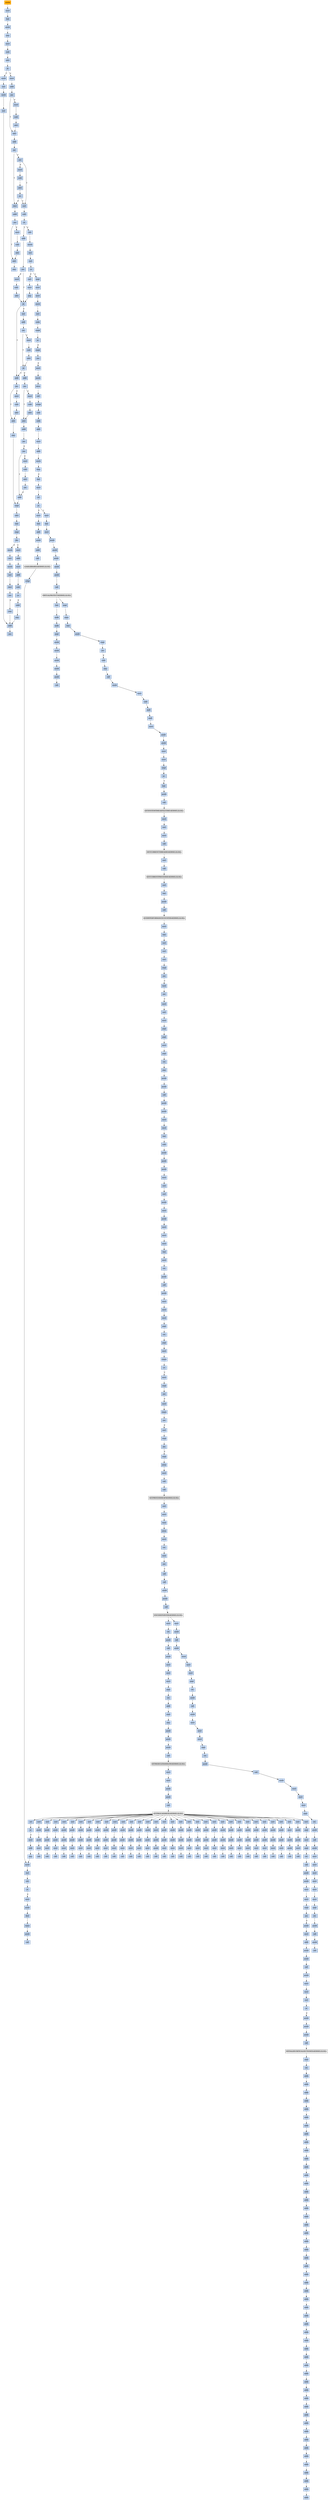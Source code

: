 strict digraph G {
	graph [bgcolor=transparent,
		name=G
	];
	node [color=lightsteelblue,
		fillcolor=lightsteelblue,
		shape=rectangle,
		style=filled
	];
	a0x00471a00pusha_	[color=lightgrey,
		fillcolor=orange,
		label=pusha];
	a0x00471a01movl_0x45b000UINT32_esi	[label=movl];
	a0x00471a00pusha_ -> a0x00471a01movl_0x45b000UINT32_esi	[color="#000000"];
	a0x00471a06leal__368640esi__edi	[label=leal];
	a0x00471a01movl_0x45b000UINT32_esi -> a0x00471a06leal__368640esi__edi	[color="#000000"];
	a0x00471a0cpushl_edi	[label=pushl];
	a0x00471a06leal__368640esi__edi -> a0x00471a0cpushl_edi	[color="#000000"];
	a0x00471a0djmp_0x00471a1a	[label=jmp];
	a0x00471a0cpushl_edi -> a0x00471a0djmp_0x00471a1a	[color="#000000"];
	a0x00471a1amovl_esi__ebx	[label=movl];
	a0x00471a0djmp_0x00471a1a -> a0x00471a1amovl_esi__ebx	[color="#000000"];
	a0x00471a1csubl_0xfffffffcUINT8_esi	[label=subl];
	a0x00471a1amovl_esi__ebx -> a0x00471a1csubl_0xfffffffcUINT8_esi	[color="#000000"];
	a0x00471a1fadcl_ebx_ebx	[label=adcl];
	a0x00471a1csubl_0xfffffffcUINT8_esi -> a0x00471a1fadcl_ebx_ebx	[color="#000000"];
	a0x00471a21jb_0x00471a10	[label=jb];
	a0x00471a1fadcl_ebx_ebx -> a0x00471a21jb_0x00471a10	[color="#000000"];
	a0x00471a10movb_esi__al	[label=movb];
	a0x00471a21jb_0x00471a10 -> a0x00471a10movb_esi__al	[color="#000000",
		label=T];
	a0x00471a23movl_0x1UINT32_eax	[label=movl];
	a0x00471a21jb_0x00471a10 -> a0x00471a23movl_0x1UINT32_eax	[color="#000000",
		label=F];
	a0x00471a12incl_esi	[label=incl];
	a0x00471a10movb_esi__al -> a0x00471a12incl_esi	[color="#000000"];
	a0x00471a13movb_al_edi_	[label=movb];
	a0x00471a12incl_esi -> a0x00471a13movb_al_edi_	[color="#000000"];
	a0x00471a15incl_edi	[label=incl];
	a0x00471a13movb_al_edi_ -> a0x00471a15incl_edi	[color="#000000"];
	a0x00471a16addl_ebx_ebx	[label=addl];
	a0x00471a15incl_edi -> a0x00471a16addl_ebx_ebx	[color="#000000"];
	a0x00471a18jne_0x00471a21	[label=jne];
	a0x00471a16addl_ebx_ebx -> a0x00471a18jne_0x00471a21	[color="#000000"];
	a0x00471a28addl_ebx_ebx	[label=addl];
	a0x00471a23movl_0x1UINT32_eax -> a0x00471a28addl_ebx_ebx	[color="#000000"];
	a0x00471a2ajne_0x00471a33	[label=jne];
	a0x00471a28addl_ebx_ebx -> a0x00471a2ajne_0x00471a33	[color="#000000"];
	a0x00471a33adcl_eax_eax	[label=adcl];
	a0x00471a2ajne_0x00471a33 -> a0x00471a33adcl_eax_eax	[color="#000000",
		label=T];
	a0x00471a2cmovl_esi__ebx	[label=movl];
	a0x00471a2ajne_0x00471a33 -> a0x00471a2cmovl_esi__ebx	[color="#000000",
		label=F];
	a0x00471a35addl_ebx_ebx	[label=addl];
	a0x00471a33adcl_eax_eax -> a0x00471a35addl_ebx_ebx	[color="#000000"];
	a0x00471a37jae_0x00471a44	[label=jae];
	a0x00471a35addl_ebx_ebx -> a0x00471a37jae_0x00471a44	[color="#000000"];
	a0x00471a39jne_0x00471a63	[label=jne];
	a0x00471a37jae_0x00471a44 -> a0x00471a39jne_0x00471a63	[color="#000000",
		label=F];
	a0x00471a44decl_eax	[label=decl];
	a0x00471a37jae_0x00471a44 -> a0x00471a44decl_eax	[color="#000000",
		label=T];
	a0x00471a63xorl_ecx_ecx	[label=xorl];
	a0x00471a39jne_0x00471a63 -> a0x00471a63xorl_ecx_ecx	[color="#000000",
		label=T];
	a0x00471a3bmovl_esi__ebx	[label=movl];
	a0x00471a39jne_0x00471a63 -> a0x00471a3bmovl_esi__ebx	[color="#000000",
		label=F];
	a0x00471a65subl_0x3UINT8_eax	[label=subl];
	a0x00471a63xorl_ecx_ecx -> a0x00471a65subl_0x3UINT8_eax	[color="#000000"];
	a0x00471a68jb_0x00471a7b	[label=jb];
	a0x00471a65subl_0x3UINT8_eax -> a0x00471a68jb_0x00471a7b	[color="#000000"];
	a0x00471a6ashll_0x8UINT8_eax	[label=shll];
	a0x00471a68jb_0x00471a7b -> a0x00471a6ashll_0x8UINT8_eax	[color="#000000",
		label=F];
	a0x00471a7baddl_ebx_ebx	[label=addl];
	a0x00471a68jb_0x00471a7b -> a0x00471a7baddl_ebx_ebx	[color="#000000",
		label=T];
	a0x00471a6dmovb_esi__al	[label=movb];
	a0x00471a6ashll_0x8UINT8_eax -> a0x00471a6dmovb_esi__al	[color="#000000"];
	a0x00471a6fincl_esi	[label=incl];
	a0x00471a6dmovb_esi__al -> a0x00471a6fincl_esi	[color="#000000"];
	a0x00471a70xorl_0xffffffffUINT8_eax	[label=xorl];
	a0x00471a6fincl_esi -> a0x00471a70xorl_0xffffffffUINT8_eax	[color="#000000"];
	a0x00471a73je_0x00471aea	[label=je];
	a0x00471a70xorl_0xffffffffUINT8_eax -> a0x00471a73je_0x00471aea	[color="#000000"];
	a0x00471a75sarl_eax	[label=sarl];
	a0x00471a73je_0x00471aea -> a0x00471a75sarl_eax	[color="#000000",
		label=F];
	a0x00471aeapopl_esi	[label=popl];
	a0x00471a73je_0x00471aea -> a0x00471aeapopl_esi	[color="#000000",
		label=T];
	a0x00471a77movl_eax_ebp	[label=movl];
	a0x00471a75sarl_eax -> a0x00471a77movl_eax_ebp	[color="#000000"];
	a0x00471a79jmp_0x00471a86	[label=jmp];
	a0x00471a77movl_eax_ebp -> a0x00471a79jmp_0x00471a86	[color="#000000"];
	a0x00471a86jb_0x00471a54	[label=jb];
	a0x00471a79jmp_0x00471a86 -> a0x00471a86jb_0x00471a54	[color="#000000"];
	a0x00471a54addl_ebx_ebx	[label=addl];
	a0x00471a86jb_0x00471a54 -> a0x00471a54addl_ebx_ebx	[color="#000000",
		label=T];
	a0x00471a88incl_ecx	[label=incl];
	a0x00471a86jb_0x00471a54 -> a0x00471a88incl_ecx	[color="#000000",
		label=F];
	a0x00471a56jne_0x00471a5f	[label=jne];
	a0x00471a54addl_ebx_ebx -> a0x00471a56jne_0x00471a5f	[color="#000000"];
	a0x00471a5fadcl_ecx_ecx	[label=adcl];
	a0x00471a56jne_0x00471a5f -> a0x00471a5fadcl_ecx_ecx	[color="#000000",
		label=T];
	a0x00471a58movl_esi__ebx	[label=movl];
	a0x00471a56jne_0x00471a5f -> a0x00471a58movl_esi__ebx	[color="#000000",
		label=F];
	a0x00471a61jmp_0x00471ab5	[label=jmp];
	a0x00471a5fadcl_ecx_ecx -> a0x00471a61jmp_0x00471ab5	[color="#000000"];
	a0x00471ab5cmpl_0xfffffb00UINT32_ebp	[label=cmpl];
	a0x00471a61jmp_0x00471ab5 -> a0x00471ab5cmpl_0xfffffb00UINT32_ebp	[color="#000000"];
	a0x00471abbadcl_0x2UINT8_ecx	[label=adcl];
	a0x00471ab5cmpl_0xfffffb00UINT32_ebp -> a0x00471abbadcl_0x2UINT8_ecx	[color="#000000"];
	a0x00471abeleal_ediebp__edx	[label=leal];
	a0x00471abbadcl_0x2UINT8_ecx -> a0x00471abeleal_ediebp__edx	[color="#000000"];
	a0x00471ac1cmpl_0xfffffffcUINT8_ebp	[label=cmpl];
	a0x00471abeleal_ediebp__edx -> a0x00471ac1cmpl_0xfffffffcUINT8_ebp	[color="#000000"];
	a0x00471ac4jbe_0x00471ad4	[label=jbe];
	a0x00471ac1cmpl_0xfffffffcUINT8_ebp -> a0x00471ac4jbe_0x00471ad4	[color="#000000"];
	a0x00471ad4movl_edx__eax	[label=movl];
	a0x00471ac4jbe_0x00471ad4 -> a0x00471ad4movl_edx__eax	[color="#000000",
		label=T];
	a0x00471ac6movb_edx__al	[label=movb];
	a0x00471ac4jbe_0x00471ad4 -> a0x00471ac6movb_edx__al	[color="#000000",
		label=F];
	a0x00471ad6addl_0x4UINT8_edx	[label=addl];
	a0x00471ad4movl_edx__eax -> a0x00471ad6addl_0x4UINT8_edx	[color="#000000"];
	a0x00471ad9movl_eax_edi_	[label=movl];
	a0x00471ad6addl_0x4UINT8_edx -> a0x00471ad9movl_eax_edi_	[color="#000000"];
	a0x00471adbaddl_0x4UINT8_edi	[label=addl];
	a0x00471ad9movl_eax_edi_ -> a0x00471adbaddl_0x4UINT8_edi	[color="#000000"];
	a0x00471adesubl_0x4UINT8_ecx	[label=subl];
	a0x00471adbaddl_0x4UINT8_edi -> a0x00471adesubl_0x4UINT8_ecx	[color="#000000"];
	a0x00471ae1ja_0x00471ad4	[label=ja];
	a0x00471adesubl_0x4UINT8_ecx -> a0x00471ae1ja_0x00471ad4	[color="#000000"];
	a0x00471ae3addl_ecx_edi	[label=addl];
	a0x00471ae1ja_0x00471ad4 -> a0x00471ae3addl_ecx_edi	[color="#000000",
		label=F];
	a0x00471ae5jmp_0x00471a16	[label=jmp];
	a0x00471ae3addl_ecx_edi -> a0x00471ae5jmp_0x00471a16	[color="#000000"];
	a0x00471ae5jmp_0x00471a16 -> a0x00471a16addl_ebx_ebx	[color="#000000"];
	a0x00471a89addl_ebx_ebx	[label=addl];
	a0x00471a88incl_ecx -> a0x00471a89addl_ebx_ebx	[color="#000000"];
	a0x00471a8bjne_0x00471a94	[label=jne];
	a0x00471a89addl_ebx_ebx -> a0x00471a8bjne_0x00471a94	[color="#000000"];
	a0x00471a94jb_0x00471a54	[label=jb];
	a0x00471a8bjne_0x00471a94 -> a0x00471a94jb_0x00471a54	[color="#000000",
		label=T];
	a0x00471a8dmovl_esi__ebx	[label=movl];
	a0x00471a8bjne_0x00471a94 -> a0x00471a8dmovl_esi__ebx	[color="#000000",
		label=F];
	a0x00471a94jb_0x00471a54 -> a0x00471a54addl_ebx_ebx	[color="#000000",
		label=T];
	a0x00471a96addl_ebx_ebx	[label=addl];
	a0x00471a94jb_0x00471a54 -> a0x00471a96addl_ebx_ebx	[color="#000000",
		label=F];
	a0x00471a7djne_0x00471a86	[label=jne];
	a0x00471a7baddl_ebx_ebx -> a0x00471a7djne_0x00471a86	[color="#000000"];
	a0x00471a7djne_0x00471a86 -> a0x00471a86jb_0x00471a54	[color="#000000",
		label=T];
	a0x00471a7fmovl_esi__ebx	[label=movl];
	a0x00471a7djne_0x00471a86 -> a0x00471a7fmovl_esi__ebx	[color="#000000",
		label=F];
	a0x00471ac8incl_edx	[label=incl];
	a0x00471ac6movb_edx__al -> a0x00471ac8incl_edx	[color="#000000"];
	a0x00471ac9movb_al_edi_	[label=movb];
	a0x00471ac8incl_edx -> a0x00471ac9movb_al_edi_	[color="#000000"];
	a0x00471acbincl_edi	[label=incl];
	a0x00471ac9movb_al_edi_ -> a0x00471acbincl_edi	[color="#000000"];
	a0x00471accdecl_ecx	[label=decl];
	a0x00471acbincl_edi -> a0x00471accdecl_ecx	[color="#000000"];
	a0x00471acdjne_0x00471ac6	[label=jne];
	a0x00471accdecl_ecx -> a0x00471acdjne_0x00471ac6	[color="#000000"];
	a0x00471acfjmp_0x00471a16	[label=jmp];
	a0x00471acdjne_0x00471ac6 -> a0x00471acfjmp_0x00471a16	[color="#000000",
		label=F];
	a0x00471acfjmp_0x00471a16 -> a0x00471a16addl_ebx_ebx	[color="#000000"];
	a0x00471a2esubl_0xfffffffcUINT8_esi	[label=subl];
	a0x00471a2cmovl_esi__ebx -> a0x00471a2esubl_0xfffffffcUINT8_esi	[color="#000000"];
	a0x00471a31adcl_ebx_ebx	[label=adcl];
	a0x00471a2esubl_0xfffffffcUINT8_esi -> a0x00471a31adcl_ebx_ebx	[color="#000000"];
	a0x00471a31adcl_ebx_ebx -> a0x00471a33adcl_eax_eax	[color="#000000"];
	a0x00471a98jne_0x00471aa1	[label=jne];
	a0x00471a96addl_ebx_ebx -> a0x00471a98jne_0x00471aa1	[color="#000000"];
	a0x00471aa1adcl_ecx_ecx	[label=adcl];
	a0x00471a98jne_0x00471aa1 -> a0x00471aa1adcl_ecx_ecx	[color="#000000",
		label=T];
	a0x00471a9amovl_esi__ebx	[label=movl];
	a0x00471a98jne_0x00471aa1 -> a0x00471a9amovl_esi__ebx	[color="#000000",
		label=F];
	a0x00471aa3addl_ebx_ebx	[label=addl];
	a0x00471aa1adcl_ecx_ecx -> a0x00471aa3addl_ebx_ebx	[color="#000000"];
	a0x00471aa5jae_0x00471a96	[label=jae];
	a0x00471aa3addl_ebx_ebx -> a0x00471aa5jae_0x00471a96	[color="#000000"];
	a0x00471aa7jne_0x00471ab2	[label=jne];
	a0x00471aa5jae_0x00471a96 -> a0x00471aa7jne_0x00471ab2	[color="#000000",
		label=F];
	a0x00471ab2addl_0x2UINT8_ecx	[label=addl];
	a0x00471aa7jne_0x00471ab2 -> a0x00471ab2addl_0x2UINT8_ecx	[color="#000000",
		label=T];
	a0x00471aa9movl_esi__ebx	[label=movl];
	a0x00471aa7jne_0x00471ab2 -> a0x00471aa9movl_esi__ebx	[color="#000000",
		label=F];
	a0x00471ab2addl_0x2UINT8_ecx -> a0x00471ab5cmpl_0xfffffb00UINT32_ebp	[color="#000000"];
	a0x00471a45addl_ebx_ebx	[label=addl];
	a0x00471a44decl_eax -> a0x00471a45addl_ebx_ebx	[color="#000000"];
	a0x00471a47jne_0x00471a50	[label=jne];
	a0x00471a45addl_ebx_ebx -> a0x00471a47jne_0x00471a50	[color="#000000"];
	a0x00471a50adcl_eax_eax	[label=adcl];
	a0x00471a47jne_0x00471a50 -> a0x00471a50adcl_eax_eax	[color="#000000",
		label=T];
	a0x00471a49movl_esi__ebx	[label=movl];
	a0x00471a47jne_0x00471a50 -> a0x00471a49movl_esi__ebx	[color="#000000",
		label=F];
	a0x00471a52jmp_0x00471a28	[label=jmp];
	a0x00471a50adcl_eax_eax -> a0x00471a52jmp_0x00471a28	[color="#000000"];
	a0x00471a81subl_0xfffffffcUINT8_esi	[label=subl];
	a0x00471a7fmovl_esi__ebx -> a0x00471a81subl_0xfffffffcUINT8_esi	[color="#000000"];
	a0x00471a84adcl_ebx_ebx	[label=adcl];
	a0x00471a81subl_0xfffffffcUINT8_esi -> a0x00471a84adcl_ebx_ebx	[color="#000000"];
	a0x00471a84adcl_ebx_ebx -> a0x00471a86jb_0x00471a54	[color="#000000"];
	a0x00471a3dsubl_0xfffffffcUINT8_esi	[label=subl];
	a0x00471a3bmovl_esi__ebx -> a0x00471a3dsubl_0xfffffffcUINT8_esi	[color="#000000"];
	a0x00471a40adcl_ebx_ebx	[label=adcl];
	a0x00471a3dsubl_0xfffffffcUINT8_esi -> a0x00471a40adcl_ebx_ebx	[color="#000000"];
	a0x00471a42jb_0x00471a63	[label=jb];
	a0x00471a40adcl_ebx_ebx -> a0x00471a42jb_0x00471a63	[color="#000000"];
	a0x00471a42jb_0x00471a63 -> a0x00471a63xorl_ecx_ecx	[color="#000000",
		label=T];
	a0x00471a42jb_0x00471a63 -> a0x00471a44decl_eax	[color="#000000",
		label=F];
	a0x00471a5asubl_0xfffffffcUINT8_esi	[label=subl];
	a0x00471a58movl_esi__ebx -> a0x00471a5asubl_0xfffffffcUINT8_esi	[color="#000000"];
	a0x00471a5dadcl_ebx_ebx	[label=adcl];
	a0x00471a5asubl_0xfffffffcUINT8_esi -> a0x00471a5dadcl_ebx_ebx	[color="#000000"];
	a0x00471a5dadcl_ebx_ebx -> a0x00471a5fadcl_ecx_ecx	[color="#000000"];
	a0x00471a9csubl_0xfffffffcUINT8_esi	[label=subl];
	a0x00471a9amovl_esi__ebx -> a0x00471a9csubl_0xfffffffcUINT8_esi	[color="#000000"];
	a0x00471a9fadcl_ebx_ebx	[label=adcl];
	a0x00471a9csubl_0xfffffffcUINT8_esi -> a0x00471a9fadcl_ebx_ebx	[color="#000000"];
	a0x00471a9fadcl_ebx_ebx -> a0x00471aa1adcl_ecx_ecx	[color="#000000"];
	a0x00471a4bsubl_0xfffffffcUINT8_esi	[label=subl];
	a0x00471a49movl_esi__ebx -> a0x00471a4bsubl_0xfffffffcUINT8_esi	[color="#000000"];
	a0x00471a4eadcl_ebx_ebx	[label=adcl];
	a0x00471a4bsubl_0xfffffffcUINT8_esi -> a0x00471a4eadcl_ebx_ebx	[color="#000000"];
	a0x00471a4eadcl_ebx_ebx -> a0x00471a50adcl_eax_eax	[color="#000000"];
	a0x00471aabsubl_0xfffffffcUINT8_esi	[label=subl];
	a0x00471aa9movl_esi__ebx -> a0x00471aabsubl_0xfffffffcUINT8_esi	[color="#000000"];
	a0x00471aaeadcl_ebx_ebx	[label=adcl];
	a0x00471aabsubl_0xfffffffcUINT8_esi -> a0x00471aaeadcl_ebx_ebx	[color="#000000"];
	a0x00471ab0jae_0x00471a96	[label=jae];
	a0x00471aaeadcl_ebx_ebx -> a0x00471ab0jae_0x00471a96	[color="#000000"];
	a0x00471ab0jae_0x00471a96 -> a0x00471ab2addl_0x2UINT8_ecx	[color="#000000",
		label=F];
	a0x00471a8fsubl_0xfffffffcUINT8_esi	[label=subl];
	a0x00471a8dmovl_esi__ebx -> a0x00471a8fsubl_0xfffffffcUINT8_esi	[color="#000000"];
	a0x00471a92adcl_ebx_ebx	[label=adcl];
	a0x00471a8fsubl_0xfffffffcUINT8_esi -> a0x00471a92adcl_ebx_ebx	[color="#000000"];
	a0x00471a92adcl_ebx_ebx -> a0x00471a94jb_0x00471a54	[color="#000000"];
	a0x00471aebmovl_esi_edi	[label=movl];
	a0x00471aeapopl_esi -> a0x00471aebmovl_esi_edi	[color="#000000"];
	a0x00471aedmovl_0xd08UINT32_ecx	[label=movl];
	a0x00471aebmovl_esi_edi -> a0x00471aedmovl_0xd08UINT32_ecx	[color="#000000"];
	a0x00471af2movb_edi__al	[label=movb];
	a0x00471aedmovl_0xd08UINT32_ecx -> a0x00471af2movb_edi__al	[color="#000000"];
	a0x00471af4incl_edi	[label=incl];
	a0x00471af2movb_edi__al -> a0x00471af4incl_edi	[color="#000000"];
	a0x00471af5subb_0xffffffe8UINT8_al	[label=subb];
	a0x00471af4incl_edi -> a0x00471af5subb_0xffffffe8UINT8_al	[color="#000000"];
	a0x00471af7cmpb_0x1UINT8_al	[label=cmpb];
	a0x00471af5subb_0xffffffe8UINT8_al -> a0x00471af7cmpb_0x1UINT8_al	[color="#000000"];
	a0x00471af9ja_0x00471af2	[label=ja];
	a0x00471af7cmpb_0x1UINT8_al -> a0x00471af9ja_0x00471af2	[color="#000000"];
	a0x00471afbcmpb_0xaUINT8_edi_	[label=cmpb];
	a0x00471af9ja_0x00471af2 -> a0x00471afbcmpb_0xaUINT8_edi_	[color="#000000",
		label=F];
	a0x00471afejne_0x00471af2	[label=jne];
	a0x00471afbcmpb_0xaUINT8_edi_ -> a0x00471afejne_0x00471af2	[color="#000000"];
	a0x00471b00movl_edi__eax	[label=movl];
	a0x00471afejne_0x00471af2 -> a0x00471b00movl_edi__eax	[color="#000000",
		label=F];
	a0x00471b02movb_0x4edi__bl	[label=movb];
	a0x00471b00movl_edi__eax -> a0x00471b02movb_0x4edi__bl	[color="#000000"];
	a0x00471b05shrw_0x8UINT8_ax	[label=shrw];
	a0x00471b02movb_0x4edi__bl -> a0x00471b05shrw_0x8UINT8_ax	[color="#000000"];
	a0x00471b09roll_0x10UINT8_eax	[label=roll];
	a0x00471b05shrw_0x8UINT8_ax -> a0x00471b09roll_0x10UINT8_eax	[color="#000000"];
	a0x00471b0cxchgb_al_ah	[label=xchgb];
	a0x00471b09roll_0x10UINT8_eax -> a0x00471b0cxchgb_al_ah	[color="#000000"];
	a0x00471b0esubl_edi_eax	[label=subl];
	a0x00471b0cxchgb_al_ah -> a0x00471b0esubl_edi_eax	[color="#000000"];
	a0x00471b10subb_0xffffffe8UINT8_bl	[label=subb];
	a0x00471b0esubl_edi_eax -> a0x00471b10subb_0xffffffe8UINT8_bl	[color="#000000"];
	a0x00471b13addl_esi_eax	[label=addl];
	a0x00471b10subb_0xffffffe8UINT8_bl -> a0x00471b13addl_esi_eax	[color="#000000"];
	a0x00471b15movl_eax_edi_	[label=movl];
	a0x00471b13addl_esi_eax -> a0x00471b15movl_eax_edi_	[color="#000000"];
	a0x00471b17addl_0x5UINT8_edi	[label=addl];
	a0x00471b15movl_eax_edi_ -> a0x00471b17addl_0x5UINT8_edi	[color="#000000"];
	a0x00471b1amovb_bl_al	[label=movb];
	a0x00471b17addl_0x5UINT8_edi -> a0x00471b1amovb_bl_al	[color="#000000"];
	a0x00471b1cloop_0x00471af7	[label=loop];
	a0x00471b1amovb_bl_al -> a0x00471b1cloop_0x00471af7	[color="#000000"];
	a0x00471b1eleal_0x6f000esi__edi	[label=leal];
	a0x00471b1cloop_0x00471af7 -> a0x00471b1eleal_0x6f000esi__edi	[color="#000000",
		label=F];
	a0x00471b24movl_edi__eax	[label=movl];
	a0x00471b1eleal_0x6f000esi__edi -> a0x00471b24movl_edi__eax	[color="#000000"];
	a0x00471b26orl_eax_eax	[label=orl];
	a0x00471b24movl_edi__eax -> a0x00471b26orl_eax_eax	[color="#000000"];
	a0x00471b28je_0x00471b66	[label=je];
	a0x00471b26orl_eax_eax -> a0x00471b28je_0x00471b66	[color="#000000"];
	a0x00471b2amovl_0x4edi__ebx	[label=movl];
	a0x00471b28je_0x00471b66 -> a0x00471b2amovl_0x4edi__ebx	[color="#000000",
		label=F];
	a0x00471b66movl_0x715acesi__ebp	[label=movl];
	a0x00471b28je_0x00471b66 -> a0x00471b66movl_0x715acesi__ebp	[color="#000000",
		label=T];
	a0x00471b2dleal_0x714fceaxesi__eax	[label=leal];
	a0x00471b2amovl_0x4edi__ebx -> a0x00471b2dleal_0x714fceaxesi__eax	[color="#000000"];
	a0x00471b34addl_esi_ebx	[label=addl];
	a0x00471b2dleal_0x714fceaxesi__eax -> a0x00471b34addl_esi_ebx	[color="#000000"];
	a0x00471b36pushl_eax	[label=pushl];
	a0x00471b34addl_esi_ebx -> a0x00471b36pushl_eax	[color="#000000"];
	a0x00471b37addl_0x8UINT8_edi	[label=addl];
	a0x00471b36pushl_eax -> a0x00471b37addl_0x8UINT8_edi	[color="#000000"];
	a0x00471b3acall_0x715a0esi_	[label=call];
	a0x00471b37addl_0x8UINT8_edi -> a0x00471b3acall_0x715a0esi_	[color="#000000"];
	LOADLIBRARYA_KERNEL32_DLL	[color=lightgrey,
		fillcolor=lightgrey,
		label="LOADLIBRARYA-KERNEL32-DLL"];
	a0x00471b3acall_0x715a0esi_ -> LOADLIBRARYA_KERNEL32_DLL	[color="#000000"];
	a0x00471b40xchgl_eax_ebp	[label=xchgl];
	LOADLIBRARYA_KERNEL32_DLL -> a0x00471b40xchgl_eax_ebp	[color="#000000"];
	a0x00471b41movb_edi__al	[label=movb];
	a0x00471b40xchgl_eax_ebp -> a0x00471b41movb_edi__al	[color="#000000"];
	a0x00471b43incl_edi	[label=incl];
	a0x00471b41movb_edi__al -> a0x00471b43incl_edi	[color="#000000"];
	a0x00471b44orb_al_al	[label=orb];
	a0x00471b43incl_edi -> a0x00471b44orb_al_al	[color="#000000"];
	a0x00471b46je_0x00471b24	[label=je];
	a0x00471b44orb_al_al -> a0x00471b46je_0x00471b24	[color="#000000"];
	a0x00471b48movl_edi_ecx	[label=movl];
	a0x00471b46je_0x00471b24 -> a0x00471b48movl_edi_ecx	[color="#000000",
		label=F];
	a0x00471b4apushl_edi	[label=pushl];
	a0x00471b48movl_edi_ecx -> a0x00471b4apushl_edi	[color="#000000"];
	a0x00471b4bdecl_eax	[label=decl];
	a0x00471b4apushl_edi -> a0x00471b4bdecl_eax	[color="#000000"];
	a0x00471b4crepnz_scasb_es_edi__al	[label=repnz];
	a0x00471b4bdecl_eax -> a0x00471b4crepnz_scasb_es_edi__al	[color="#000000"];
	a0x00471b4epushl_ebp	[label=pushl];
	a0x00471b4crepnz_scasb_es_edi__al -> a0x00471b4epushl_ebp	[color="#000000"];
	a0x00471b4fcall_0x715a8esi_	[label=call];
	a0x00471b4epushl_ebp -> a0x00471b4fcall_0x715a8esi_	[color="#000000"];
	GETPROCADDRESS_KERNEL32_DLL	[color=lightgrey,
		fillcolor=lightgrey,
		label="GETPROCADDRESS-KERNEL32-DLL"];
	a0x00471b55orl_eax_eax	[label=orl];
	GETPROCADDRESS_KERNEL32_DLL -> a0x00471b55orl_eax_eax	[color="#000000"];
	a0x0040ac02xorl_0x43a618_eax	[label=xorl];
	GETPROCADDRESS_KERNEL32_DLL -> a0x0040ac02xorl_0x43a618_eax	[color="#000000"];
	a0x0040ac15xorl_0x43a618_eax	[label=xorl];
	GETPROCADDRESS_KERNEL32_DLL -> a0x0040ac15xorl_0x43a618_eax	[color="#000000"];
	a0x0040ac28xorl_0x43a618_eax	[label=xorl];
	GETPROCADDRESS_KERNEL32_DLL -> a0x0040ac28xorl_0x43a618_eax	[color="#000000"];
	a0x0040ac3bxorl_0x43a618_eax	[label=xorl];
	GETPROCADDRESS_KERNEL32_DLL -> a0x0040ac3bxorl_0x43a618_eax	[color="#000000"];
	a0x0040ac4exorl_0x43a618_eax	[label=xorl];
	GETPROCADDRESS_KERNEL32_DLL -> a0x0040ac4exorl_0x43a618_eax	[color="#000000"];
	a0x0040ac61xorl_0x43a618_eax	[label=xorl];
	GETPROCADDRESS_KERNEL32_DLL -> a0x0040ac61xorl_0x43a618_eax	[color="#000000"];
	a0x0040ac74xorl_0x43a618_eax	[label=xorl];
	GETPROCADDRESS_KERNEL32_DLL -> a0x0040ac74xorl_0x43a618_eax	[color="#000000"];
	a0x0040ac87xorl_0x43a618_eax	[label=xorl];
	GETPROCADDRESS_KERNEL32_DLL -> a0x0040ac87xorl_0x43a618_eax	[color="#000000"];
	a0x0040ac9axorl_0x43a618_eax	[label=xorl];
	GETPROCADDRESS_KERNEL32_DLL -> a0x0040ac9axorl_0x43a618_eax	[color="#000000"];
	a0x0040acadxorl_0x43a618_eax	[label=xorl];
	GETPROCADDRESS_KERNEL32_DLL -> a0x0040acadxorl_0x43a618_eax	[color="#000000"];
	a0x0040acc0xorl_0x43a618_eax	[label=xorl];
	GETPROCADDRESS_KERNEL32_DLL -> a0x0040acc0xorl_0x43a618_eax	[color="#000000"];
	a0x0040acd3xorl_0x43a618_eax	[label=xorl];
	GETPROCADDRESS_KERNEL32_DLL -> a0x0040acd3xorl_0x43a618_eax	[color="#000000"];
	a0x0040ace6xorl_0x43a618_eax	[label=xorl];
	GETPROCADDRESS_KERNEL32_DLL -> a0x0040ace6xorl_0x43a618_eax	[color="#000000"];
	a0x0040acf9xorl_0x43a618_eax	[label=xorl];
	GETPROCADDRESS_KERNEL32_DLL -> a0x0040acf9xorl_0x43a618_eax	[color="#000000"];
	a0x0040ad0cxorl_0x43a618_eax	[label=xorl];
	GETPROCADDRESS_KERNEL32_DLL -> a0x0040ad0cxorl_0x43a618_eax	[color="#000000"];
	a0x0040ad1fxorl_0x43a618_eax	[label=xorl];
	GETPROCADDRESS_KERNEL32_DLL -> a0x0040ad1fxorl_0x43a618_eax	[color="#000000"];
	a0x0040ad32xorl_0x43a618_eax	[label=xorl];
	GETPROCADDRESS_KERNEL32_DLL -> a0x0040ad32xorl_0x43a618_eax	[color="#000000"];
	a0x0040ad45xorl_0x43a618_eax	[label=xorl];
	GETPROCADDRESS_KERNEL32_DLL -> a0x0040ad45xorl_0x43a618_eax	[color="#000000"];
	a0x0040ad58xorl_0x43a618_eax	[label=xorl];
	GETPROCADDRESS_KERNEL32_DLL -> a0x0040ad58xorl_0x43a618_eax	[color="#000000"];
	a0x0040ad6bxorl_0x43a618_eax	[label=xorl];
	GETPROCADDRESS_KERNEL32_DLL -> a0x0040ad6bxorl_0x43a618_eax	[color="#000000"];
	a0x0040ad7exorl_0x43a618_eax	[label=xorl];
	GETPROCADDRESS_KERNEL32_DLL -> a0x0040ad7exorl_0x43a618_eax	[color="#000000"];
	a0x0040ad91xorl_0x43a618_eax	[label=xorl];
	GETPROCADDRESS_KERNEL32_DLL -> a0x0040ad91xorl_0x43a618_eax	[color="#000000"];
	a0x0040ada4xorl_0x43a618_eax	[label=xorl];
	GETPROCADDRESS_KERNEL32_DLL -> a0x0040ada4xorl_0x43a618_eax	[color="#000000"];
	a0x0040adb7xorl_0x43a618_eax	[label=xorl];
	GETPROCADDRESS_KERNEL32_DLL -> a0x0040adb7xorl_0x43a618_eax	[color="#000000"];
	a0x0040adcaxorl_0x43a618_eax	[label=xorl];
	GETPROCADDRESS_KERNEL32_DLL -> a0x0040adcaxorl_0x43a618_eax	[color="#000000"];
	a0x0040adddxorl_0x43a618_eax	[label=xorl];
	GETPROCADDRESS_KERNEL32_DLL -> a0x0040adddxorl_0x43a618_eax	[color="#000000"];
	a0x0040adf0xorl_0x43a618_eax	[label=xorl];
	GETPROCADDRESS_KERNEL32_DLL -> a0x0040adf0xorl_0x43a618_eax	[color="#000000"];
	a0x0040ae03xorl_0x43a618_eax	[label=xorl];
	GETPROCADDRESS_KERNEL32_DLL -> a0x0040ae03xorl_0x43a618_eax	[color="#000000"];
	a0x0040ae16xorl_0x43a618_eax	[label=xorl];
	GETPROCADDRESS_KERNEL32_DLL -> a0x0040ae16xorl_0x43a618_eax	[color="#000000"];
	a0x0040ae29xorl_0x43a618_eax	[label=xorl];
	GETPROCADDRESS_KERNEL32_DLL -> a0x0040ae29xorl_0x43a618_eax	[color="#000000"];
	a0x0040ae3cxorl_0x43a618_eax	[label=xorl];
	GETPROCADDRESS_KERNEL32_DLL -> a0x0040ae3cxorl_0x43a618_eax	[color="#000000"];
	a0x0040ae4fxorl_0x43a618_eax	[label=xorl];
	GETPROCADDRESS_KERNEL32_DLL -> a0x0040ae4fxorl_0x43a618_eax	[color="#000000"];
	a0x0040ae62xorl_0x43a618_eax	[label=xorl];
	GETPROCADDRESS_KERNEL32_DLL -> a0x0040ae62xorl_0x43a618_eax	[color="#000000"];
	a0x00471b57je_0x00471b60	[label=je];
	a0x00471b55orl_eax_eax -> a0x00471b57je_0x00471b60	[color="#000000"];
	a0x00471b59movl_eax_ebx_	[label=movl];
	a0x00471b57je_0x00471b60 -> a0x00471b59movl_eax_ebx_	[color="#000000",
		label=F];
	a0x00471b5baddl_0x4UINT8_ebx	[label=addl];
	a0x00471b59movl_eax_ebx_ -> a0x00471b5baddl_0x4UINT8_ebx	[color="#000000"];
	a0x00471b5ejmp_0x00471b41	[label=jmp];
	a0x00471b5baddl_0x4UINT8_ebx -> a0x00471b5ejmp_0x00471b41	[color="#000000"];
	a0x00471b5ejmp_0x00471b41 -> a0x00471b41movb_edi__al	[color="#000000"];
	a0x00471b6cleal__4096esi__edi	[label=leal];
	a0x00471b66movl_0x715acesi__ebp -> a0x00471b6cleal__4096esi__edi	[color="#000000"];
	a0x00471b72movl_0x1000UINT32_ebx	[label=movl];
	a0x00471b6cleal__4096esi__edi -> a0x00471b72movl_0x1000UINT32_ebx	[color="#000000"];
	a0x00471b77pushl_eax	[label=pushl];
	a0x00471b72movl_0x1000UINT32_ebx -> a0x00471b77pushl_eax	[color="#000000"];
	a0x00471b78pushl_esp	[label=pushl];
	a0x00471b77pushl_eax -> a0x00471b78pushl_esp	[color="#000000"];
	a0x00471b79pushl_0x4UINT8	[label=pushl];
	a0x00471b78pushl_esp -> a0x00471b79pushl_0x4UINT8	[color="#000000"];
	a0x00471b7bpushl_ebx	[label=pushl];
	a0x00471b79pushl_0x4UINT8 -> a0x00471b7bpushl_ebx	[color="#000000"];
	a0x00471b7cpushl_edi	[label=pushl];
	a0x00471b7bpushl_ebx -> a0x00471b7cpushl_edi	[color="#000000"];
	a0x00471b7dcall_ebp	[label=call];
	a0x00471b7cpushl_edi -> a0x00471b7dcall_ebp	[color="#000000"];
	VIRTUALPROTECT_KERNEL32_DLL	[color=lightgrey,
		fillcolor=lightgrey,
		label="VIRTUALPROTECT-KERNEL32-DLL"];
	a0x00471b7dcall_ebp -> VIRTUALPROTECT_KERNEL32_DLL	[color="#000000"];
	a0x00471b7fleal_0x20fedi__eax	[label=leal];
	VIRTUALPROTECT_KERNEL32_DLL -> a0x00471b7fleal_0x20fedi__eax	[color="#000000"];
	a0x00471b94popl_eax	[label=popl];
	VIRTUALPROTECT_KERNEL32_DLL -> a0x00471b94popl_eax	[color="#000000"];
	a0x00471b85andb_0x7fUINT8_eax_	[label=andb];
	a0x00471b7fleal_0x20fedi__eax -> a0x00471b85andb_0x7fUINT8_eax_	[color="#000000"];
	a0x00471b88andb_0x7fUINT8_0x28eax_	[label=andb];
	a0x00471b85andb_0x7fUINT8_eax_ -> a0x00471b88andb_0x7fUINT8_0x28eax_	[color="#000000"];
	a0x00471b8cpopl_eax	[label=popl];
	a0x00471b88andb_0x7fUINT8_0x28eax_ -> a0x00471b8cpopl_eax	[color="#000000"];
	a0x00471b8dpushl_eax	[label=pushl];
	a0x00471b8cpopl_eax -> a0x00471b8dpushl_eax	[color="#000000"];
	a0x00471b8epushl_esp	[label=pushl];
	a0x00471b8dpushl_eax -> a0x00471b8epushl_esp	[color="#000000"];
	a0x00471b8fpushl_eax	[label=pushl];
	a0x00471b8epushl_esp -> a0x00471b8fpushl_eax	[color="#000000"];
	a0x00471b90pushl_ebx	[label=pushl];
	a0x00471b8fpushl_eax -> a0x00471b90pushl_ebx	[color="#000000"];
	a0x00471b91pushl_edi	[label=pushl];
	a0x00471b90pushl_ebx -> a0x00471b91pushl_edi	[color="#000000"];
	a0x00471b92call_ebp	[label=call];
	a0x00471b91pushl_edi -> a0x00471b92call_ebp	[color="#000000"];
	a0x00471b95popa_	[label=popa];
	a0x00471b94popl_eax -> a0x00471b95popa_	[color="#000000"];
	a0x00471b96leal__128esp__eax	[label=leal];
	a0x00471b95popa_ -> a0x00471b96leal__128esp__eax	[color="#000000"];
	a0x00471b9apushl_0x0UINT8	[label=pushl];
	a0x00471b96leal__128esp__eax -> a0x00471b9apushl_0x0UINT8	[color="#000000"];
	a0x00471b9ccmpl_eax_esp	[label=cmpl];
	a0x00471b9apushl_0x0UINT8 -> a0x00471b9ccmpl_eax_esp	[color="#000000"];
	a0x00471b9ejne_0x00471b9a	[label=jne];
	a0x00471b9ccmpl_eax_esp -> a0x00471b9ejne_0x00471b9a	[color="#000000"];
	a0x00471ba0subl_0xffffff80UINT8_esp	[label=subl];
	a0x00471b9ejne_0x00471b9a -> a0x00471ba0subl_0xffffff80UINT8_esp	[color="#000000",
		label=F];
	a0x00471ba3jmp_0x00407f58	[label=jmp];
	a0x00471ba0subl_0xffffff80UINT8_esp -> a0x00471ba3jmp_0x00407f58	[color="#000000"];
	a0x00407f58call_0x413cd6	[label=call];
	a0x00471ba3jmp_0x00407f58 -> a0x00407f58call_0x413cd6	[color="#000000"];
	a0x00413cd6pushl_ebp	[label=pushl];
	a0x00407f58call_0x413cd6 -> a0x00413cd6pushl_ebp	[color="#000000"];
	a0x00413cd7movl_esp_ebp	[label=movl];
	a0x00413cd6pushl_ebp -> a0x00413cd7movl_esp_ebp	[color="#000000"];
	a0x00413cd9subl_0x14UINT8_esp	[label=subl];
	a0x00413cd7movl_esp_ebp -> a0x00413cd9subl_0x14UINT8_esp	[color="#000000"];
	a0x00413cdcandl_0x0UINT8__12ebp_	[label=andl];
	a0x00413cd9subl_0x14UINT8_esp -> a0x00413cdcandl_0x0UINT8__12ebp_	[color="#000000"];
	a0x00413ce0andl_0x0UINT8__8ebp_	[label=andl];
	a0x00413cdcandl_0x0UINT8__12ebp_ -> a0x00413ce0andl_0x0UINT8__8ebp_	[color="#000000"];
	a0x00413ce4movl_0x43a618_eax	[label=movl];
	a0x00413ce0andl_0x0UINT8__8ebp_ -> a0x00413ce4movl_0x43a618_eax	[color="#000000"];
	a0x00413ce9pushl_esi	[label=pushl];
	a0x00413ce4movl_0x43a618_eax -> a0x00413ce9pushl_esi	[color="#000000"];
	a0x00413ceapushl_edi	[label=pushl];
	a0x00413ce9pushl_esi -> a0x00413ceapushl_edi	[color="#000000"];
	a0x00413cebmovl_0xbb40e64eUINT32_edi	[label=movl];
	a0x00413ceapushl_edi -> a0x00413cebmovl_0xbb40e64eUINT32_edi	[color="#000000"];
	a0x00413cf0movl_0xffff0000UINT32_esi	[label=movl];
	a0x00413cebmovl_0xbb40e64eUINT32_edi -> a0x00413cf0movl_0xffff0000UINT32_esi	[color="#000000"];
	a0x00413cf5cmpl_edi_eax	[label=cmpl];
	a0x00413cf0movl_0xffff0000UINT32_esi -> a0x00413cf5cmpl_edi_eax	[color="#000000"];
	a0x00413cf7je_0x413d06	[label=je];
	a0x00413cf5cmpl_edi_eax -> a0x00413cf7je_0x413d06	[color="#000000"];
	a0x00413d06leal__12ebp__eax	[label=leal];
	a0x00413cf7je_0x413d06 -> a0x00413d06leal__12ebp__eax	[color="#000000",
		label=T];
	a0x00413d09pushl_eax	[label=pushl];
	a0x00413d06leal__12ebp__eax -> a0x00413d09pushl_eax	[color="#000000"];
	a0x00413d0acall_0x4291c0	[label=call];
	a0x00413d09pushl_eax -> a0x00413d0acall_0x4291c0	[color="#000000"];
	GETSYSTEMTIMEASFILETIME_KERNEL32_DLL	[color=lightgrey,
		fillcolor=lightgrey,
		label="GETSYSTEMTIMEASFILETIME-KERNEL32-DLL"];
	a0x00413d0acall_0x4291c0 -> GETSYSTEMTIMEASFILETIME_KERNEL32_DLL	[color="#000000"];
	a0x00413d10movl__8ebp__eax	[label=movl];
	GETSYSTEMTIMEASFILETIME_KERNEL32_DLL -> a0x00413d10movl__8ebp__eax	[color="#000000"];
	a0x00413d13xorl__12ebp__eax	[label=xorl];
	a0x00413d10movl__8ebp__eax -> a0x00413d13xorl__12ebp__eax	[color="#000000"];
	a0x00413d16movl_eax__4ebp_	[label=movl];
	a0x00413d13xorl__12ebp__eax -> a0x00413d16movl_eax__4ebp_	[color="#000000"];
	a0x00413d19call_0x4291a0	[label=call];
	a0x00413d16movl_eax__4ebp_ -> a0x00413d19call_0x4291a0	[color="#000000"];
	GETCURRENTTHREADID_KERNEL32_DLL	[color=lightgrey,
		fillcolor=lightgrey,
		label="GETCURRENTTHREADID-KERNEL32-DLL"];
	a0x00413d19call_0x4291a0 -> GETCURRENTTHREADID_KERNEL32_DLL	[color="#000000"];
	a0x00413d1fxorl_eax__4ebp_	[label=xorl];
	GETCURRENTTHREADID_KERNEL32_DLL -> a0x00413d1fxorl_eax__4ebp_	[color="#000000"];
	a0x00413d22call_0x4291bc	[label=call];
	a0x00413d1fxorl_eax__4ebp_ -> a0x00413d22call_0x4291bc	[color="#000000"];
	GETCURRENTPROCESSID_KERNEL32_DLL	[color=lightgrey,
		fillcolor=lightgrey,
		label="GETCURRENTPROCESSID-KERNEL32-DLL"];
	a0x00413d22call_0x4291bc -> GETCURRENTPROCESSID_KERNEL32_DLL	[color="#000000"];
	a0x00413d28xorl_eax__4ebp_	[label=xorl];
	GETCURRENTPROCESSID_KERNEL32_DLL -> a0x00413d28xorl_eax__4ebp_	[color="#000000"];
	a0x00413d2bleal__20ebp__eax	[label=leal];
	a0x00413d28xorl_eax__4ebp_ -> a0x00413d2bleal__20ebp__eax	[color="#000000"];
	a0x00413d2epushl_eax	[label=pushl];
	a0x00413d2bleal__20ebp__eax -> a0x00413d2epushl_eax	[color="#000000"];
	a0x00413d2fcall_0x4291b8	[label=call];
	a0x00413d2epushl_eax -> a0x00413d2fcall_0x4291b8	[color="#000000"];
	QUERYPERFORMANCECOUNTER_KERNEL32_DLL	[color=lightgrey,
		fillcolor=lightgrey,
		label="QUERYPERFORMANCECOUNTER-KERNEL32-DLL"];
	a0x00413d2fcall_0x4291b8 -> QUERYPERFORMANCECOUNTER_KERNEL32_DLL	[color="#000000"];
	a0x00413d35movl__16ebp__ecx	[label=movl];
	QUERYPERFORMANCECOUNTER_KERNEL32_DLL -> a0x00413d35movl__16ebp__ecx	[color="#000000"];
	a0x00413d38leal__4ebp__eax	[label=leal];
	a0x00413d35movl__16ebp__ecx -> a0x00413d38leal__4ebp__eax	[color="#000000"];
	a0x00413d3bxorl__20ebp__ecx	[label=xorl];
	a0x00413d38leal__4ebp__eax -> a0x00413d3bxorl__20ebp__ecx	[color="#000000"];
	a0x00413d3exorl__4ebp__ecx	[label=xorl];
	a0x00413d3bxorl__20ebp__ecx -> a0x00413d3exorl__4ebp__ecx	[color="#000000"];
	a0x00413d41xorl_eax_ecx	[label=xorl];
	a0x00413d3exorl__4ebp__ecx -> a0x00413d41xorl_eax_ecx	[color="#000000"];
	a0x00413d43cmpl_edi_ecx	[label=cmpl];
	a0x00413d41xorl_eax_ecx -> a0x00413d43cmpl_edi_ecx	[color="#000000"];
	a0x00413d45jne_0x413d4e	[label=jne];
	a0x00413d43cmpl_edi_ecx -> a0x00413d45jne_0x413d4e	[color="#000000"];
	a0x00413d4etestl_ecx_esi	[label=testl];
	a0x00413d45jne_0x413d4e -> a0x00413d4etestl_ecx_esi	[color="#000000",
		label=T];
	a0x00413d50jne_0x413d5e	[label=jne];
	a0x00413d4etestl_ecx_esi -> a0x00413d50jne_0x413d5e	[color="#000000"];
	a0x00413d5emovl_ecx_0x43a618	[label=movl];
	a0x00413d50jne_0x413d5e -> a0x00413d5emovl_ecx_0x43a618	[color="#000000",
		label=T];
	a0x00413d64notl_ecx	[label=notl];
	a0x00413d5emovl_ecx_0x43a618 -> a0x00413d64notl_ecx	[color="#000000"];
	a0x00413d66movl_ecx_0x43a61c	[label=movl];
	a0x00413d64notl_ecx -> a0x00413d66movl_ecx_0x43a61c	[color="#000000"];
	a0x00413d6cpopl_edi	[label=popl];
	a0x00413d66movl_ecx_0x43a61c -> a0x00413d6cpopl_edi	[color="#000000"];
	a0x00413d6dpopl_esi	[label=popl];
	a0x00413d6cpopl_edi -> a0x00413d6dpopl_esi	[color="#000000"];
	a0x00413d6emovl_ebp_esp	[label=movl];
	a0x00413d6dpopl_esi -> a0x00413d6emovl_ebp_esp	[color="#000000"];
	a0x00413d70popl_ebp	[label=popl];
	a0x00413d6emovl_ebp_esp -> a0x00413d70popl_ebp	[color="#000000"];
	a0x00413d71ret	[label=ret];
	a0x00413d70popl_ebp -> a0x00413d71ret	[color="#000000"];
	a0x00407f5djmp_0x407d97	[label=jmp];
	a0x00413d71ret -> a0x00407f5djmp_0x407d97	[color="#000000"];
	a0x00407d97pushl_0x14UINT8	[label=pushl];
	a0x00407f5djmp_0x407d97 -> a0x00407d97pushl_0x14UINT8	[color="#000000"];
	a0x00407d99pushl_0x4361f0UINT32	[label=pushl];
	a0x00407d97pushl_0x14UINT8 -> a0x00407d99pushl_0x4361f0UINT32	[color="#000000"];
	a0x00407d9ecall_0x408d40	[label=call];
	a0x00407d99pushl_0x4361f0UINT32 -> a0x00407d9ecall_0x408d40	[color="#000000"];
	a0x00408d40pushl_0x408de0UINT32	[label=pushl];
	a0x00407d9ecall_0x408d40 -> a0x00408d40pushl_0x408de0UINT32	[color="#000000"];
	a0x00408d45pushl_fs_0	[label=pushl];
	a0x00408d40pushl_0x408de0UINT32 -> a0x00408d45pushl_fs_0	[color="#000000"];
	a0x00408d4cmovl_0x10esp__eax	[label=movl];
	a0x00408d45pushl_fs_0 -> a0x00408d4cmovl_0x10esp__eax	[color="#000000"];
	a0x00408d50movl_ebp_0x10esp_	[label=movl];
	a0x00408d4cmovl_0x10esp__eax -> a0x00408d50movl_ebp_0x10esp_	[color="#000000"];
	a0x00408d54leal_0x10esp__ebp	[label=leal];
	a0x00408d50movl_ebp_0x10esp_ -> a0x00408d54leal_0x10esp__ebp	[color="#000000"];
	a0x00408d58subl_eax_esp	[label=subl];
	a0x00408d54leal_0x10esp__ebp -> a0x00408d58subl_eax_esp	[color="#000000"];
	a0x00408d5apushl_ebx	[label=pushl];
	a0x00408d58subl_eax_esp -> a0x00408d5apushl_ebx	[color="#000000"];
	a0x00408d5bpushl_esi	[label=pushl];
	a0x00408d5apushl_ebx -> a0x00408d5bpushl_esi	[color="#000000"];
	a0x00408d5cpushl_edi	[label=pushl];
	a0x00408d5bpushl_esi -> a0x00408d5cpushl_edi	[color="#000000"];
	a0x00408d5dmovl_0x43a618_eax	[label=movl];
	a0x00408d5cpushl_edi -> a0x00408d5dmovl_0x43a618_eax	[color="#000000"];
	a0x00408d62xorl_eax__4ebp_	[label=xorl];
	a0x00408d5dmovl_0x43a618_eax -> a0x00408d62xorl_eax__4ebp_	[color="#000000"];
	a0x00408d65xorl_ebp_eax	[label=xorl];
	a0x00408d62xorl_eax__4ebp_ -> a0x00408d65xorl_ebp_eax	[color="#000000"];
	a0x00408d67pushl_eax	[label=pushl];
	a0x00408d65xorl_ebp_eax -> a0x00408d67pushl_eax	[color="#000000"];
	a0x00408d68movl_esp__24ebp_	[label=movl];
	a0x00408d67pushl_eax -> a0x00408d68movl_esp__24ebp_	[color="#000000"];
	a0x00408d6bpushl__8ebp_	[label=pushl];
	a0x00408d68movl_esp__24ebp_ -> a0x00408d6bpushl__8ebp_	[color="#000000"];
	a0x00408d6emovl__4ebp__eax	[label=movl];
	a0x00408d6bpushl__8ebp_ -> a0x00408d6emovl__4ebp__eax	[color="#000000"];
	a0x00408d71movl_0xfffffffeUINT32__4ebp_	[label=movl];
	a0x00408d6emovl__4ebp__eax -> a0x00408d71movl_0xfffffffeUINT32__4ebp_	[color="#000000"];
	a0x00408d78movl_eax__8ebp_	[label=movl];
	a0x00408d71movl_0xfffffffeUINT32__4ebp_ -> a0x00408d78movl_eax__8ebp_	[color="#000000"];
	a0x00408d7bleal__16ebp__eax	[label=leal];
	a0x00408d78movl_eax__8ebp_ -> a0x00408d7bleal__16ebp__eax	[color="#000000"];
	a0x00408d7emovl_eax_fs_0	[label=movl];
	a0x00408d7bleal__16ebp__eax -> a0x00408d7emovl_eax_fs_0	[color="#000000"];
	a0x00408d84ret	[label=ret];
	a0x00408d7emovl_eax_fs_0 -> a0x00408d84ret	[color="#000000"];
	a0x00407da3pushl_0x1UINT8	[label=pushl];
	a0x00408d84ret -> a0x00407da3pushl_0x1UINT8	[color="#000000"];
	a0x00407da5call_0x413c89	[label=call];
	a0x00407da3pushl_0x1UINT8 -> a0x00407da5call_0x413c89	[color="#000000"];
	a0x00413c89pushl_ebp	[label=pushl];
	a0x00407da5call_0x413c89 -> a0x00413c89pushl_ebp	[color="#000000"];
	a0x00413c8amovl_esp_ebp	[label=movl];
	a0x00413c89pushl_ebp -> a0x00413c8amovl_esp_ebp	[color="#000000"];
	a0x00413c8cmovl_0x8ebp__eax	[label=movl];
	a0x00413c8amovl_esp_ebp -> a0x00413c8cmovl_0x8ebp__eax	[color="#000000"];
	a0x00413c8fmovl_eax_0x43c178	[label=movl];
	a0x00413c8cmovl_0x8ebp__eax -> a0x00413c8fmovl_eax_0x43c178	[color="#000000"];
	a0x00413c94popl_ebp	[label=popl];
	a0x00413c8fmovl_eax_0x43c178 -> a0x00413c94popl_ebp	[color="#000000"];
	a0x00413c95ret	[label=ret];
	a0x00413c94popl_ebp -> a0x00413c95ret	[color="#000000"];
	a0x00407daapopl_ecx	[label=popl];
	a0x00413c95ret -> a0x00407daapopl_ecx	[color="#000000"];
	a0x00407dabmovl_0x5a4dUINT32_eax	[label=movl];
	a0x00407daapopl_ecx -> a0x00407dabmovl_0x5a4dUINT32_eax	[color="#000000"];
	a0x00407db0cmpw_ax_0x400000	[label=cmpw];
	a0x00407dabmovl_0x5a4dUINT32_eax -> a0x00407db0cmpw_ax_0x400000	[color="#000000"];
	a0x00407db7je_0x407dbd	[label=je];
	a0x00407db0cmpw_ax_0x400000 -> a0x00407db7je_0x407dbd	[color="#000000"];
	a0x00407dbdmovl_0x40003c_eax	[label=movl];
	a0x00407db7je_0x407dbd -> a0x00407dbdmovl_0x40003c_eax	[color="#000000",
		label=T];
	a0x00407dc2cmpl_0x4550UINT32_0x400000eax_	[label=cmpl];
	a0x00407dbdmovl_0x40003c_eax -> a0x00407dc2cmpl_0x4550UINT32_0x400000eax_	[color="#000000"];
	a0x00407dccjne_0x407db9	[label=jne];
	a0x00407dc2cmpl_0x4550UINT32_0x400000eax_ -> a0x00407dccjne_0x407db9	[color="#000000"];
	a0x00407dcemovl_0x10bUINT32_ecx	[label=movl];
	a0x00407dccjne_0x407db9 -> a0x00407dcemovl_0x10bUINT32_ecx	[color="#000000",
		label=F];
	a0x00407dd3cmpw_cx_0x400018eax_	[label=cmpw];
	a0x00407dcemovl_0x10bUINT32_ecx -> a0x00407dd3cmpw_cx_0x400018eax_	[color="#000000"];
	a0x00407ddajne_0x407db9	[label=jne];
	a0x00407dd3cmpw_cx_0x400018eax_ -> a0x00407ddajne_0x407db9	[color="#000000"];
	a0x00407ddcxorl_ebx_ebx	[label=xorl];
	a0x00407ddajne_0x407db9 -> a0x00407ddcxorl_ebx_ebx	[color="#000000",
		label=F];
	a0x00407ddecmpl_0xeUINT8_0x400074eax_	[label=cmpl];
	a0x00407ddcxorl_ebx_ebx -> a0x00407ddecmpl_0xeUINT8_0x400074eax_	[color="#000000"];
	a0x00407de5jbe_0x407df0	[label=jbe];
	a0x00407ddecmpl_0xeUINT8_0x400074eax_ -> a0x00407de5jbe_0x407df0	[color="#000000"];
	a0x00407de7cmpl_ebx_0x4000e8eax_	[label=cmpl];
	a0x00407de5jbe_0x407df0 -> a0x00407de7cmpl_ebx_0x4000e8eax_	[color="#000000",
		label=F];
	a0x00407dedsetne_bl	[label=setne];
	a0x00407de7cmpl_ebx_0x4000e8eax_ -> a0x00407dedsetne_bl	[color="#000000"];
	a0x00407df0movl_ebx__28ebp_	[label=movl];
	a0x00407dedsetne_bl -> a0x00407df0movl_ebx__28ebp_	[color="#000000"];
	a0x00407df3call_0x40d2a9	[label=call];
	a0x00407df0movl_ebx__28ebp_ -> a0x00407df3call_0x40d2a9	[color="#000000"];
	a0x0040d2a9call_0x4291a4	[label=call];
	a0x00407df3call_0x40d2a9 -> a0x0040d2a9call_0x4291a4	[color="#000000"];
	GETPROCESSHEAP_KERNEL32_DLL	[color=lightgrey,
		fillcolor=lightgrey,
		label="GETPROCESSHEAP-KERNEL32-DLL"];
	a0x0040d2a9call_0x4291a4 -> GETPROCESSHEAP_KERNEL32_DLL	[color="#000000"];
	a0x0040d2afxorl_ecx_ecx	[label=xorl];
	GETPROCESSHEAP_KERNEL32_DLL -> a0x0040d2afxorl_ecx_ecx	[color="#000000"];
	a0x0040d2b1movl_eax_0x43c7d0	[label=movl];
	a0x0040d2afxorl_ecx_ecx -> a0x0040d2b1movl_eax_0x43c7d0	[color="#000000"];
	a0x0040d2b6testl_eax_eax	[label=testl];
	a0x0040d2b1movl_eax_0x43c7d0 -> a0x0040d2b6testl_eax_eax	[color="#000000"];
	a0x0040d2b8setne_cl	[label=setne];
	a0x0040d2b6testl_eax_eax -> a0x0040d2b8setne_cl	[color="#000000"];
	a0x0040d2bbmovl_ecx_eax	[label=movl];
	a0x0040d2b8setne_cl -> a0x0040d2bbmovl_ecx_eax	[color="#000000"];
	a0x0040d2bdret	[label=ret];
	a0x0040d2bbmovl_ecx_eax -> a0x0040d2bdret	[color="#000000"];
	a0x00407df8testl_eax_eax	[label=testl];
	a0x0040d2bdret -> a0x00407df8testl_eax_eax	[color="#000000"];
	a0x00407dfajne_0x407e04	[label=jne];
	a0x00407df8testl_eax_eax -> a0x00407dfajne_0x407e04	[color="#000000"];
	a0x00407e04call_0x40bf83	[label=call];
	a0x00407dfajne_0x407e04 -> a0x00407e04call_0x40bf83	[color="#000000",
		label=T];
	a0x0040bf83call_0x4065a7	[label=call];
	a0x00407e04call_0x40bf83 -> a0x0040bf83call_0x4065a7	[color="#000000"];
	a0x004065a7pushl_esi	[label=pushl];
	a0x0040bf83call_0x4065a7 -> a0x004065a7pushl_esi	[color="#000000"];
	a0x004065a8pushl_0x0UINT8	[label=pushl];
	a0x004065a7pushl_esi -> a0x004065a8pushl_0x0UINT8	[color="#000000"];
	a0x004065aacall_0x4290f0	[label=call];
	a0x004065a8pushl_0x0UINT8 -> a0x004065aacall_0x4290f0	[color="#000000"];
	ENCODEPOINTER_KERNEL32_DLL	[color=lightgrey,
		fillcolor=lightgrey,
		label="ENCODEPOINTER-KERNEL32-DLL"];
	a0x004065aacall_0x4290f0 -> ENCODEPOINTER_KERNEL32_DLL	[color="#000000"];
	a0x004065b0movl_eax_esi	[label=movl];
	ENCODEPOINTER_KERNEL32_DLL -> a0x004065b0movl_eax_esi	[color="#000000"];
	a0x0040df8amovl_eax_0x43caf8	[label=movl];
	ENCODEPOINTER_KERNEL32_DLL -> a0x0040df8amovl_eax_0x43caf8	[color="#000000"];
	a0x004065b2pushl_esi	[label=pushl];
	a0x004065b0movl_eax_esi -> a0x004065b2pushl_esi	[color="#000000"];
	a0x004065b3call_0x40d296	[label=call];
	a0x004065b2pushl_esi -> a0x004065b3call_0x40d296	[color="#000000"];
	a0x0040d296pushl_ebp	[label=pushl];
	a0x004065b3call_0x40d296 -> a0x0040d296pushl_ebp	[color="#000000"];
	a0x0040d297movl_esp_ebp	[label=movl];
	a0x0040d296pushl_ebp -> a0x0040d297movl_esp_ebp	[color="#000000"];
	a0x0040d299movl_0x8ebp__eax	[label=movl];
	a0x0040d297movl_esp_ebp -> a0x0040d299movl_0x8ebp__eax	[color="#000000"];
	a0x0040d29cmovl_eax_0x43c7c8	[label=movl];
	a0x0040d299movl_0x8ebp__eax -> a0x0040d29cmovl_eax_0x43c7c8	[color="#000000"];
	a0x0040d2a1popl_ebp	[label=popl];
	a0x0040d29cmovl_eax_0x43c7c8 -> a0x0040d2a1popl_ebp	[color="#000000"];
	a0x0040d2a2ret	[label=ret];
	a0x0040d2a1popl_ebp -> a0x0040d2a2ret	[color="#000000"];
	a0x004065b8pushl_esi	[label=pushl];
	a0x0040d2a2ret -> a0x004065b8pushl_esi	[color="#000000"];
	a0x004065b9call_0x4090c3	[label=call];
	a0x004065b8pushl_esi -> a0x004065b9call_0x4090c3	[color="#000000"];
	a0x004090c3pushl_ebp	[label=pushl];
	a0x004065b9call_0x4090c3 -> a0x004090c3pushl_ebp	[color="#000000"];
	a0x004090c4movl_esp_ebp	[label=movl];
	a0x004090c3pushl_ebp -> a0x004090c4movl_esp_ebp	[color="#000000"];
	a0x004090c6movl_0x8ebp__eax	[label=movl];
	a0x004090c4movl_esp_ebp -> a0x004090c6movl_0x8ebp__eax	[color="#000000"];
	a0x004090c9movl_eax_0x43c064	[label=movl];
	a0x004090c6movl_0x8ebp__eax -> a0x004090c9movl_eax_0x43c064	[color="#000000"];
	a0x004090cepopl_ebp	[label=popl];
	a0x004090c9movl_eax_0x43c064 -> a0x004090cepopl_ebp	[color="#000000"];
	a0x004090cfret	[label=ret];
	a0x004090cepopl_ebp -> a0x004090cfret	[color="#000000"];
	a0x004065bepushl_esi	[label=pushl];
	a0x004090cfret -> a0x004065bepushl_esi	[color="#000000"];
	a0x004065bfcall_0x40e169	[label=call];
	a0x004065bepushl_esi -> a0x004065bfcall_0x40e169	[color="#000000"];
	a0x0040e169pushl_ebp	[label=pushl];
	a0x004065bfcall_0x40e169 -> a0x0040e169pushl_ebp	[color="#000000"];
	a0x0040e16amovl_esp_ebp	[label=movl];
	a0x0040e169pushl_ebp -> a0x0040e16amovl_esp_ebp	[color="#000000"];
	a0x0040e16cmovl_0x8ebp__eax	[label=movl];
	a0x0040e16amovl_esp_ebp -> a0x0040e16cmovl_0x8ebp__eax	[color="#000000"];
	a0x0040e16fmovl_eax_0x43cafc	[label=movl];
	a0x0040e16cmovl_0x8ebp__eax -> a0x0040e16fmovl_eax_0x43cafc	[color="#000000"];
	a0x0040e174popl_ebp	[label=popl];
	a0x0040e16fmovl_eax_0x43cafc -> a0x0040e174popl_ebp	[color="#000000"];
	a0x0040e175ret	[label=ret];
	a0x0040e174popl_ebp -> a0x0040e175ret	[color="#000000"];
	a0x004065c4pushl_esi	[label=pushl];
	a0x0040e175ret -> a0x004065c4pushl_esi	[color="#000000"];
	a0x004065c5call_0x40e195	[label=call];
	a0x004065c4pushl_esi -> a0x004065c5call_0x40e195	[color="#000000"];
	a0x0040e195pushl_ebp	[label=pushl];
	a0x004065c5call_0x40e195 -> a0x0040e195pushl_ebp	[color="#000000"];
	a0x0040e196movl_esp_ebp	[label=movl];
	a0x0040e195pushl_ebp -> a0x0040e196movl_esp_ebp	[color="#000000"];
	a0x0040e198movl_0x8ebp__eax	[label=movl];
	a0x0040e196movl_esp_ebp -> a0x0040e198movl_0x8ebp__eax	[color="#000000"];
	a0x0040e19bmovl_eax_0x43cb00	[label=movl];
	a0x0040e198movl_0x8ebp__eax -> a0x0040e19bmovl_eax_0x43cb00	[color="#000000"];
	a0x0040e1a0movl_eax_0x43cb04	[label=movl];
	a0x0040e19bmovl_eax_0x43cb00 -> a0x0040e1a0movl_eax_0x43cb04	[color="#000000"];
	a0x0040e1a5movl_eax_0x43cb08	[label=movl];
	a0x0040e1a0movl_eax_0x43cb04 -> a0x0040e1a5movl_eax_0x43cb08	[color="#000000"];
	a0x0040e1aamovl_eax_0x43cb0c	[label=movl];
	a0x0040e1a5movl_eax_0x43cb08 -> a0x0040e1aamovl_eax_0x43cb0c	[color="#000000"];
	a0x0040e1afpopl_ebp	[label=popl];
	a0x0040e1aamovl_eax_0x43cb0c -> a0x0040e1afpopl_ebp	[color="#000000"];
	a0x0040e1b0ret	[label=ret];
	a0x0040e1afpopl_ebp -> a0x0040e1b0ret	[color="#000000"];
	a0x004065capushl_esi	[label=pushl];
	a0x0040e1b0ret -> a0x004065capushl_esi	[color="#000000"];
	a0x004065cbcall_0x40df7f	[label=call];
	a0x004065capushl_esi -> a0x004065cbcall_0x40df7f	[color="#000000"];
	a0x0040df7fpushl_0x40df38UINT32	[label=pushl];
	a0x004065cbcall_0x40df7f -> a0x0040df7fpushl_0x40df38UINT32	[color="#000000"];
	a0x0040df84call_0x4290f0	[label=call];
	a0x0040df7fpushl_0x40df38UINT32 -> a0x0040df84call_0x4290f0	[color="#000000"];
	a0x0040df8fret	[label=ret];
	a0x0040df8amovl_eax_0x43caf8 -> a0x0040df8fret	[color="#000000"];
	a0x004065d0pushl_esi	[label=pushl];
	a0x0040df8fret -> a0x004065d0pushl_esi	[color="#000000"];
	a0x004065d1call_0x40e6a2	[label=call];
	a0x004065d0pushl_esi -> a0x004065d1call_0x40e6a2	[color="#000000"];
	a0x0040e6a2pushl_ebp	[label=pushl];
	a0x004065d1call_0x40e6a2 -> a0x0040e6a2pushl_ebp	[color="#000000"];
	a0x0040e6a3movl_esp_ebp	[label=movl];
	a0x0040e6a2pushl_ebp -> a0x0040e6a3movl_esp_ebp	[color="#000000"];
	a0x0040e6a5movl_0x8ebp__eax	[label=movl];
	a0x0040e6a3movl_esp_ebp -> a0x0040e6a5movl_0x8ebp__eax	[color="#000000"];
	a0x0040e6a8movl_eax_0x43cb14	[label=movl];
	a0x0040e6a5movl_0x8ebp__eax -> a0x0040e6a8movl_eax_0x43cb14	[color="#000000"];
	a0x0040e6adpopl_ebp	[label=popl];
	a0x0040e6a8movl_eax_0x43cb14 -> a0x0040e6adpopl_ebp	[color="#000000"];
	a0x0040e6aeret	[label=ret];
	a0x0040e6adpopl_ebp -> a0x0040e6aeret	[color="#000000"];
	a0x004065d6addl_0x18UINT8_esp	[label=addl];
	a0x0040e6aeret -> a0x004065d6addl_0x18UINT8_esp	[color="#000000"];
	a0x004065d9popl_esi	[label=popl];
	a0x004065d6addl_0x18UINT8_esp -> a0x004065d9popl_esi	[color="#000000"];
	a0x004065dajmp_0x40abe5	[label=jmp];
	a0x004065d9popl_esi -> a0x004065dajmp_0x40abe5	[color="#000000"];
	a0x0040abe5pushl_esi	[label=pushl];
	a0x004065dajmp_0x40abe5 -> a0x0040abe5pushl_esi	[color="#000000"];
	a0x0040abe6pushl_edi	[label=pushl];
	a0x0040abe5pushl_esi -> a0x0040abe6pushl_edi	[color="#000000"];
	a0x0040abe7pushl_0x430738UINT32	[label=pushl];
	a0x0040abe6pushl_edi -> a0x0040abe7pushl_0x430738UINT32	[color="#000000"];
	a0x0040abeccall_0x4290c4	[label=call];
	a0x0040abe7pushl_0x430738UINT32 -> a0x0040abeccall_0x4290c4	[color="#000000"];
	GETMODULEHANDLEW_KERNEL32_DLL	[color=lightgrey,
		fillcolor=lightgrey,
		label="GETMODULEHANDLEW-KERNEL32-DLL"];
	a0x0040abeccall_0x4290c4 -> GETMODULEHANDLEW_KERNEL32_DLL	[color="#000000"];
	a0x0040abf2movl_0x4290d4_esi	[label=movl];
	GETMODULEHANDLEW_KERNEL32_DLL -> a0x0040abf2movl_0x4290d4_esi	[color="#000000"];
	a0x0040abf8movl_eax_edi	[label=movl];
	a0x0040abf2movl_0x4290d4_esi -> a0x0040abf8movl_eax_edi	[color="#000000"];
	a0x0040abfapushl_0x431398UINT32	[label=pushl];
	a0x0040abf8movl_eax_edi -> a0x0040abfapushl_0x431398UINT32	[color="#000000"];
	a0x0040abffpushl_edi	[label=pushl];
	a0x0040abfapushl_0x431398UINT32 -> a0x0040abffpushl_edi	[color="#000000"];
	a0x0040ac00call_esi	[label=call];
	a0x0040abffpushl_edi -> a0x0040ac00call_esi	[color="#000000"];
	a0x0040ac00call_esi -> GETPROCADDRESS_KERNEL32_DLL	[color="#000000"];
	a0x0040ac08pushl_0x4313a4UINT32	[label=pushl];
	a0x0040ac02xorl_0x43a618_eax -> a0x0040ac08pushl_0x4313a4UINT32	[color="#000000"];
	a0x0040ac0dpushl_edi	[label=pushl];
	a0x0040ac08pushl_0x4313a4UINT32 -> a0x0040ac0dpushl_edi	[color="#000000"];
	a0x0040ac0emovl_eax_0x46d780	[label=movl];
	a0x0040ac0dpushl_edi -> a0x0040ac0emovl_eax_0x46d780	[color="#000000"];
	a0x0040ac13call_esi	[label=call];
	a0x0040ac0emovl_eax_0x46d780 -> a0x0040ac13call_esi	[color="#000000"];
	a0x0040ac1bpushl_0x4313acUINT32	[label=pushl];
	a0x0040ac15xorl_0x43a618_eax -> a0x0040ac1bpushl_0x4313acUINT32	[color="#000000"];
	a0x0040ac20pushl_edi	[label=pushl];
	a0x0040ac1bpushl_0x4313acUINT32 -> a0x0040ac20pushl_edi	[color="#000000"];
	a0x0040ac21movl_eax_0x46d784	[label=movl];
	a0x0040ac20pushl_edi -> a0x0040ac21movl_eax_0x46d784	[color="#000000"];
	a0x0040ac26call_esi	[label=call];
	a0x0040ac21movl_eax_0x46d784 -> a0x0040ac26call_esi	[color="#000000"];
	a0x0040ac2epushl_0x4313b8UINT32	[label=pushl];
	a0x0040ac28xorl_0x43a618_eax -> a0x0040ac2epushl_0x4313b8UINT32	[color="#000000"];
	a0x0040ac33pushl_edi	[label=pushl];
	a0x0040ac2epushl_0x4313b8UINT32 -> a0x0040ac33pushl_edi	[color="#000000"];
	a0x0040ac34movl_eax_0x46d788	[label=movl];
	a0x0040ac33pushl_edi -> a0x0040ac34movl_eax_0x46d788	[color="#000000"];
	a0x0040ac39call_esi	[label=call];
	a0x0040ac34movl_eax_0x46d788 -> a0x0040ac39call_esi	[color="#000000"];
	a0x0040ac41pushl_0x4313c4UINT32	[label=pushl];
	a0x0040ac3bxorl_0x43a618_eax -> a0x0040ac41pushl_0x4313c4UINT32	[color="#000000"];
	a0x0040ac46pushl_edi	[label=pushl];
	a0x0040ac41pushl_0x4313c4UINT32 -> a0x0040ac46pushl_edi	[color="#000000"];
	a0x0040ac47movl_eax_0x46d78c	[label=movl];
	a0x0040ac46pushl_edi -> a0x0040ac47movl_eax_0x46d78c	[color="#000000"];
	a0x0040ac4ccall_esi	[label=call];
	a0x0040ac47movl_eax_0x46d78c -> a0x0040ac4ccall_esi	[color="#000000"];
	a0x0040ac54pushl_0x4313e0UINT32	[label=pushl];
	a0x0040ac4exorl_0x43a618_eax -> a0x0040ac54pushl_0x4313e0UINT32	[color="#000000"];
	a0x0040ac59pushl_edi	[label=pushl];
	a0x0040ac54pushl_0x4313e0UINT32 -> a0x0040ac59pushl_edi	[color="#000000"];
	a0x0040ac5amovl_eax_0x46d790	[label=movl];
	a0x0040ac59pushl_edi -> a0x0040ac5amovl_eax_0x46d790	[color="#000000"];
	a0x0040ac5fcall_esi	[label=call];
	a0x0040ac5amovl_eax_0x46d790 -> a0x0040ac5fcall_esi	[color="#000000"];
	a0x0040ac67pushl_0x4313f0UINT32	[label=pushl];
	a0x0040ac61xorl_0x43a618_eax -> a0x0040ac67pushl_0x4313f0UINT32	[color="#000000"];
	a0x0040ac6cpushl_edi	[label=pushl];
	a0x0040ac67pushl_0x4313f0UINT32 -> a0x0040ac6cpushl_edi	[color="#000000"];
	a0x0040ac6dmovl_eax_0x46d794	[label=movl];
	a0x0040ac6cpushl_edi -> a0x0040ac6dmovl_eax_0x46d794	[color="#000000"];
	a0x0040ac72call_esi	[label=call];
	a0x0040ac6dmovl_eax_0x46d794 -> a0x0040ac72call_esi	[color="#000000"];
	a0x0040ac7apushl_0x431404UINT32	[label=pushl];
	a0x0040ac74xorl_0x43a618_eax -> a0x0040ac7apushl_0x431404UINT32	[color="#000000"];
	a0x0040ac7fpushl_edi	[label=pushl];
	a0x0040ac7apushl_0x431404UINT32 -> a0x0040ac7fpushl_edi	[color="#000000"];
	a0x0040ac80movl_eax_0x46d798	[label=movl];
	a0x0040ac7fpushl_edi -> a0x0040ac80movl_eax_0x46d798	[color="#000000"];
	a0x0040ac85call_esi	[label=call];
	a0x0040ac80movl_eax_0x46d798 -> a0x0040ac85call_esi	[color="#000000"];
	a0x0040ac8dpushl_0x43141cUINT32	[label=pushl];
	a0x0040ac87xorl_0x43a618_eax -> a0x0040ac8dpushl_0x43141cUINT32	[color="#000000"];
	a0x0040ac92pushl_edi	[label=pushl];
	a0x0040ac8dpushl_0x43141cUINT32 -> a0x0040ac92pushl_edi	[color="#000000"];
	a0x0040ac93movl_eax_0x46d79c	[label=movl];
	a0x0040ac92pushl_edi -> a0x0040ac93movl_eax_0x46d79c	[color="#000000"];
	a0x0040ac98call_esi	[label=call];
	a0x0040ac93movl_eax_0x46d79c -> a0x0040ac98call_esi	[color="#000000"];
	a0x0040aca0pushl_0x431434UINT32	[label=pushl];
	a0x0040ac9axorl_0x43a618_eax -> a0x0040aca0pushl_0x431434UINT32	[color="#000000"];
	a0x0040aca5pushl_edi	[label=pushl];
	a0x0040aca0pushl_0x431434UINT32 -> a0x0040aca5pushl_edi	[color="#000000"];
	a0x0040aca6movl_eax_0x46d7a0	[label=movl];
	a0x0040aca5pushl_edi -> a0x0040aca6movl_eax_0x46d7a0	[color="#000000"];
	a0x0040acabcall_esi	[label=call];
	a0x0040aca6movl_eax_0x46d7a0 -> a0x0040acabcall_esi	[color="#000000"];
	a0x0040acb3pushl_0x431448UINT32	[label=pushl];
	a0x0040acadxorl_0x43a618_eax -> a0x0040acb3pushl_0x431448UINT32	[color="#000000"];
	a0x0040acb8pushl_edi	[label=pushl];
	a0x0040acb3pushl_0x431448UINT32 -> a0x0040acb8pushl_edi	[color="#000000"];
	a0x0040acb9movl_eax_0x46d7a4	[label=movl];
	a0x0040acb8pushl_edi -> a0x0040acb9movl_eax_0x46d7a4	[color="#000000"];
	a0x0040acbecall_esi	[label=call];
	a0x0040acb9movl_eax_0x46d7a4 -> a0x0040acbecall_esi	[color="#000000"];
	a0x0040acc6pushl_0x431468UINT32	[label=pushl];
	a0x0040acc0xorl_0x43a618_eax -> a0x0040acc6pushl_0x431468UINT32	[color="#000000"];
	a0x0040accbpushl_edi	[label=pushl];
	a0x0040acc6pushl_0x431468UINT32 -> a0x0040accbpushl_edi	[color="#000000"];
	a0x0040acccmovl_eax_0x46d7a8	[label=movl];
	a0x0040accbpushl_edi -> a0x0040acccmovl_eax_0x46d7a8	[color="#000000"];
	a0x0040acd1call_esi	[label=call];
	a0x0040acccmovl_eax_0x46d7a8 -> a0x0040acd1call_esi	[color="#000000"];
	a0x0040acd9pushl_0x431480UINT32	[label=pushl];
	a0x0040acd3xorl_0x43a618_eax -> a0x0040acd9pushl_0x431480UINT32	[color="#000000"];
	a0x0040acdepushl_edi	[label=pushl];
	a0x0040acd9pushl_0x431480UINT32 -> a0x0040acdepushl_edi	[color="#000000"];
	a0x0040acdfmovl_eax_0x46d7ac	[label=movl];
	a0x0040acdepushl_edi -> a0x0040acdfmovl_eax_0x46d7ac	[color="#000000"];
	a0x0040ace4call_esi	[label=call];
	a0x0040acdfmovl_eax_0x46d7ac -> a0x0040ace4call_esi	[color="#000000"];
	a0x0040acecpushl_0x431498UINT32	[label=pushl];
	a0x0040ace6xorl_0x43a618_eax -> a0x0040acecpushl_0x431498UINT32	[color="#000000"];
	a0x0040acf1pushl_edi	[label=pushl];
	a0x0040acecpushl_0x431498UINT32 -> a0x0040acf1pushl_edi	[color="#000000"];
	a0x0040acf2movl_eax_0x46d7b0	[label=movl];
	a0x0040acf1pushl_edi -> a0x0040acf2movl_eax_0x46d7b0	[color="#000000"];
	a0x0040acf7call_esi	[label=call];
	a0x0040acf2movl_eax_0x46d7b0 -> a0x0040acf7call_esi	[color="#000000"];
	a0x0040acffpushl_0x4314acUINT32	[label=pushl];
	a0x0040acf9xorl_0x43a618_eax -> a0x0040acffpushl_0x4314acUINT32	[color="#000000"];
	a0x0040ad04pushl_edi	[label=pushl];
	a0x0040acffpushl_0x4314acUINT32 -> a0x0040ad04pushl_edi	[color="#000000"];
	a0x0040ad05movl_eax_0x46d7b4	[label=movl];
	a0x0040ad04pushl_edi -> a0x0040ad05movl_eax_0x46d7b4	[color="#000000"];
	a0x0040ad0acall_esi	[label=call];
	a0x0040ad05movl_eax_0x46d7b4 -> a0x0040ad0acall_esi	[color="#000000"];
	a0x0040ad12movl_eax_0x46d7b8	[label=movl];
	a0x0040ad0cxorl_0x43a618_eax -> a0x0040ad12movl_eax_0x46d7b8	[color="#000000"];
	a0x0040ad17pushl_0x4314c0UINT32	[label=pushl];
	a0x0040ad12movl_eax_0x46d7b8 -> a0x0040ad17pushl_0x4314c0UINT32	[color="#000000"];
	a0x0040ad1cpushl_edi	[label=pushl];
	a0x0040ad17pushl_0x4314c0UINT32 -> a0x0040ad1cpushl_edi	[color="#000000"];
	a0x0040ad1dcall_esi	[label=call];
	a0x0040ad1cpushl_edi -> a0x0040ad1dcall_esi	[color="#000000"];
	a0x0040ad25pushl_0x4314dcUINT32	[label=pushl];
	a0x0040ad1fxorl_0x43a618_eax -> a0x0040ad25pushl_0x4314dcUINT32	[color="#000000"];
	a0x0040ad2apushl_edi	[label=pushl];
	a0x0040ad25pushl_0x4314dcUINT32 -> a0x0040ad2apushl_edi	[color="#000000"];
	a0x0040ad2bmovl_eax_0x46d7bc	[label=movl];
	a0x0040ad2apushl_edi -> a0x0040ad2bmovl_eax_0x46d7bc	[color="#000000"];
	a0x0040ad30call_esi	[label=call];
	a0x0040ad2bmovl_eax_0x46d7bc -> a0x0040ad30call_esi	[color="#000000"];
	a0x0040ad38pushl_0x4314fcUINT32	[label=pushl];
	a0x0040ad32xorl_0x43a618_eax -> a0x0040ad38pushl_0x4314fcUINT32	[color="#000000"];
	a0x0040ad3dpushl_edi	[label=pushl];
	a0x0040ad38pushl_0x4314fcUINT32 -> a0x0040ad3dpushl_edi	[color="#000000"];
	a0x0040ad3emovl_eax_0x46d7c0	[label=movl];
	a0x0040ad3dpushl_edi -> a0x0040ad3emovl_eax_0x46d7c0	[color="#000000"];
	a0x0040ad43call_esi	[label=call];
	a0x0040ad3emovl_eax_0x46d7c0 -> a0x0040ad43call_esi	[color="#000000"];
	a0x0040ad4bpushl_0x431518UINT32	[label=pushl];
	a0x0040ad45xorl_0x43a618_eax -> a0x0040ad4bpushl_0x431518UINT32	[color="#000000"];
	a0x0040ad50pushl_edi	[label=pushl];
	a0x0040ad4bpushl_0x431518UINT32 -> a0x0040ad50pushl_edi	[color="#000000"];
	a0x0040ad51movl_eax_0x46d7c4	[label=movl];
	a0x0040ad50pushl_edi -> a0x0040ad51movl_eax_0x46d7c4	[color="#000000"];
	a0x0040ad56call_esi	[label=call];
	a0x0040ad51movl_eax_0x46d7c4 -> a0x0040ad56call_esi	[color="#000000"];
	a0x0040ad5epushl_0x431538UINT32	[label=pushl];
	a0x0040ad58xorl_0x43a618_eax -> a0x0040ad5epushl_0x431538UINT32	[color="#000000"];
	a0x0040ad63pushl_edi	[label=pushl];
	a0x0040ad5epushl_0x431538UINT32 -> a0x0040ad63pushl_edi	[color="#000000"];
	a0x0040ad64movl_eax_0x46d7c8	[label=movl];
	a0x0040ad63pushl_edi -> a0x0040ad64movl_eax_0x46d7c8	[color="#000000"];
	a0x0040ad69call_esi	[label=call];
	a0x0040ad64movl_eax_0x46d7c8 -> a0x0040ad69call_esi	[color="#000000"];
	a0x0040ad71pushl_0x43154cUINT32	[label=pushl];
	a0x0040ad6bxorl_0x43a618_eax -> a0x0040ad71pushl_0x43154cUINT32	[color="#000000"];
	a0x0040ad76pushl_edi	[label=pushl];
	a0x0040ad71pushl_0x43154cUINT32 -> a0x0040ad76pushl_edi	[color="#000000"];
	a0x0040ad77movl_eax_0x46d7cc	[label=movl];
	a0x0040ad76pushl_edi -> a0x0040ad77movl_eax_0x46d7cc	[color="#000000"];
	a0x0040ad7ccall_esi	[label=call];
	a0x0040ad77movl_eax_0x46d7cc -> a0x0040ad7ccall_esi	[color="#000000"];
	a0x0040ad84pushl_0x431568UINT32	[label=pushl];
	a0x0040ad7exorl_0x43a618_eax -> a0x0040ad84pushl_0x431568UINT32	[color="#000000"];
	a0x0040ad89pushl_edi	[label=pushl];
	a0x0040ad84pushl_0x431568UINT32 -> a0x0040ad89pushl_edi	[color="#000000"];
	a0x0040ad8amovl_eax_0x46d7d0	[label=movl];
	a0x0040ad89pushl_edi -> a0x0040ad8amovl_eax_0x46d7d0	[color="#000000"];
	a0x0040ad8fcall_esi	[label=call];
	a0x0040ad8amovl_eax_0x46d7d0 -> a0x0040ad8fcall_esi	[color="#000000"];
	a0x0040ad97pushl_0x43157cUINT32	[label=pushl];
	a0x0040ad91xorl_0x43a618_eax -> a0x0040ad97pushl_0x43157cUINT32	[color="#000000"];
	a0x0040ad9cpushl_edi	[label=pushl];
	a0x0040ad97pushl_0x43157cUINT32 -> a0x0040ad9cpushl_edi	[color="#000000"];
	a0x0040ad9dmovl_eax_0x46d7d8	[label=movl];
	a0x0040ad9cpushl_edi -> a0x0040ad9dmovl_eax_0x46d7d8	[color="#000000"];
	a0x0040ada2call_esi	[label=call];
	a0x0040ad9dmovl_eax_0x46d7d8 -> a0x0040ada2call_esi	[color="#000000"];
	a0x0040adaapushl_0x43158cUINT32	[label=pushl];
	a0x0040ada4xorl_0x43a618_eax -> a0x0040adaapushl_0x43158cUINT32	[color="#000000"];
	a0x0040adafpushl_edi	[label=pushl];
	a0x0040adaapushl_0x43158cUINT32 -> a0x0040adafpushl_edi	[color="#000000"];
	a0x0040adb0movl_eax_0x46d7d4	[label=movl];
	a0x0040adafpushl_edi -> a0x0040adb0movl_eax_0x46d7d4	[color="#000000"];
	a0x0040adb5call_esi	[label=call];
	a0x0040adb0movl_eax_0x46d7d4 -> a0x0040adb5call_esi	[color="#000000"];
	a0x0040adbdpushl_0x43159cUINT32	[label=pushl];
	a0x0040adb7xorl_0x43a618_eax -> a0x0040adbdpushl_0x43159cUINT32	[color="#000000"];
	a0x0040adc2pushl_edi	[label=pushl];
	a0x0040adbdpushl_0x43159cUINT32 -> a0x0040adc2pushl_edi	[color="#000000"];
	a0x0040adc3movl_eax_0x46d7dc	[label=movl];
	a0x0040adc2pushl_edi -> a0x0040adc3movl_eax_0x46d7dc	[color="#000000"];
	a0x0040adc8call_esi	[label=call];
	a0x0040adc3movl_eax_0x46d7dc -> a0x0040adc8call_esi	[color="#000000"];
	a0x0040add0pushl_0x4315acUINT32	[label=pushl];
	a0x0040adcaxorl_0x43a618_eax -> a0x0040add0pushl_0x4315acUINT32	[color="#000000"];
	a0x0040add5pushl_edi	[label=pushl];
	a0x0040add0pushl_0x4315acUINT32 -> a0x0040add5pushl_edi	[color="#000000"];
	a0x0040add6movl_eax_0x46d7e0	[label=movl];
	a0x0040add5pushl_edi -> a0x0040add6movl_eax_0x46d7e0	[color="#000000"];
	a0x0040addbcall_esi	[label=call];
	a0x0040add6movl_eax_0x46d7e0 -> a0x0040addbcall_esi	[color="#000000"];
	a0x0040ade3pushl_0x4315bcUINT32	[label=pushl];
	a0x0040adddxorl_0x43a618_eax -> a0x0040ade3pushl_0x4315bcUINT32	[color="#000000"];
	a0x0040ade8pushl_edi	[label=pushl];
	a0x0040ade3pushl_0x4315bcUINT32 -> a0x0040ade8pushl_edi	[color="#000000"];
	a0x0040ade9movl_eax_0x46d7e4	[label=movl];
	a0x0040ade8pushl_edi -> a0x0040ade9movl_eax_0x46d7e4	[color="#000000"];
	a0x0040adeecall_esi	[label=call];
	a0x0040ade9movl_eax_0x46d7e4 -> a0x0040adeecall_esi	[color="#000000"];
	a0x0040adf6pushl_0x4315d8UINT32	[label=pushl];
	a0x0040adf0xorl_0x43a618_eax -> a0x0040adf6pushl_0x4315d8UINT32	[color="#000000"];
	a0x0040adfbpushl_edi	[label=pushl];
	a0x0040adf6pushl_0x4315d8UINT32 -> a0x0040adfbpushl_edi	[color="#000000"];
	a0x0040adfcmovl_eax_0x46d7e8	[label=movl];
	a0x0040adfbpushl_edi -> a0x0040adfcmovl_eax_0x46d7e8	[color="#000000"];
	a0x0040ae01call_esi	[label=call];
	a0x0040adfcmovl_eax_0x46d7e8 -> a0x0040ae01call_esi	[color="#000000"];
	a0x0040ae09pushl_0x4315ecUINT32	[label=pushl];
	a0x0040ae03xorl_0x43a618_eax -> a0x0040ae09pushl_0x4315ecUINT32	[color="#000000"];
	a0x0040ae0epushl_edi	[label=pushl];
	a0x0040ae09pushl_0x4315ecUINT32 -> a0x0040ae0epushl_edi	[color="#000000"];
	a0x0040ae0fmovl_eax_0x46d7ec	[label=movl];
	a0x0040ae0epushl_edi -> a0x0040ae0fmovl_eax_0x46d7ec	[color="#000000"];
	a0x0040ae14call_esi	[label=call];
	a0x0040ae0fmovl_eax_0x46d7ec -> a0x0040ae14call_esi	[color="#000000"];
	a0x0040ae1cpushl_0x4315fcUINT32	[label=pushl];
	a0x0040ae16xorl_0x43a618_eax -> a0x0040ae1cpushl_0x4315fcUINT32	[color="#000000"];
	a0x0040ae21pushl_edi	[label=pushl];
	a0x0040ae1cpushl_0x4315fcUINT32 -> a0x0040ae21pushl_edi	[color="#000000"];
	a0x0040ae22movl_eax_0x46d7f0	[label=movl];
	a0x0040ae21pushl_edi -> a0x0040ae22movl_eax_0x46d7f0	[color="#000000"];
	a0x0040ae27call_esi	[label=call];
	a0x0040ae22movl_eax_0x46d7f0 -> a0x0040ae27call_esi	[color="#000000"];
	a0x0040ae2fpushl_0x431610UINT32	[label=pushl];
	a0x0040ae29xorl_0x43a618_eax -> a0x0040ae2fpushl_0x431610UINT32	[color="#000000"];
	a0x0040ae34pushl_edi	[label=pushl];
	a0x0040ae2fpushl_0x431610UINT32 -> a0x0040ae34pushl_edi	[color="#000000"];
	a0x0040ae35movl_eax_0x46d7f4	[label=movl];
	a0x0040ae34pushl_edi -> a0x0040ae35movl_eax_0x46d7f4	[color="#000000"];
	a0x0040ae3acall_esi	[label=call];
	a0x0040ae35movl_eax_0x46d7f4 -> a0x0040ae3acall_esi	[color="#000000"];
	a0x0040ae42movl_eax_0x46d7f8	[label=movl];
	a0x0040ae3cxorl_0x43a618_eax -> a0x0040ae42movl_eax_0x46d7f8	[color="#000000"];
	a0x0040ae47pushl_0x431620UINT32	[label=pushl];
	a0x0040ae42movl_eax_0x46d7f8 -> a0x0040ae47pushl_0x431620UINT32	[color="#000000"];
	a0x0040ae4cpushl_edi	[label=pushl];
	a0x0040ae47pushl_0x431620UINT32 -> a0x0040ae4cpushl_edi	[color="#000000"];
	a0x0040ae4dcall_esi	[label=call];
	a0x0040ae4cpushl_edi -> a0x0040ae4dcall_esi	[color="#000000"];
	a0x0040ae55pushl_0x431640UINT32	[label=pushl];
	a0x0040ae4fxorl_0x43a618_eax -> a0x0040ae55pushl_0x431640UINT32	[color="#000000"];
	a0x0040ae5apushl_edi	[label=pushl];
	a0x0040ae55pushl_0x431640UINT32 -> a0x0040ae5apushl_edi	[color="#000000"];
	a0x0040ae5bmovl_eax_0x46d7fc	[label=movl];
	a0x0040ae5apushl_edi -> a0x0040ae5bmovl_eax_0x46d7fc	[color="#000000"];
	a0x0040ae60call_esi	[label=call];
	a0x0040ae5bmovl_eax_0x46d7fc -> a0x0040ae60call_esi	[color="#000000"];
	a0x0040ae68popl_edi	[label=popl];
	a0x0040ae62xorl_0x43a618_eax -> a0x0040ae68popl_edi	[color="#000000"];
	a0x0040ae69movl_eax_0x46d800	[label=movl];
	a0x0040ae68popl_edi -> a0x0040ae69movl_eax_0x46d800	[color="#000000"];
	a0x0040ae6epopl_esi	[label=popl];
	a0x0040ae69movl_eax_0x46d800 -> a0x0040ae6epopl_esi	[color="#000000"];
	a0x0040ae6fret	[label=ret];
	a0x0040ae6epopl_esi -> a0x0040ae6fret	[color="#000000"];
	a0x0040bf88call_0x408150	[label=call];
	a0x0040ae6fret -> a0x0040bf88call_0x408150	[color="#000000"];
	a0x00408150pushl_esi	[label=pushl];
	a0x0040bf88call_0x408150 -> a0x00408150pushl_esi	[color="#000000"];
	a0x00408151pushl_edi	[label=pushl];
	a0x00408150pushl_esi -> a0x00408151pushl_edi	[color="#000000"];
	a0x00408152movl_0x43a638UINT32_esi	[label=movl];
	a0x00408151pushl_edi -> a0x00408152movl_0x43a638UINT32_esi	[color="#000000"];
	a0x00408157movl_0x43bf10UINT32_edi	[label=movl];
	a0x00408152movl_0x43a638UINT32_esi -> a0x00408157movl_0x43bf10UINT32_edi	[color="#000000"];
	a0x0040815ccmpl_0x1UINT8_0x4esi_	[label=cmpl];
	a0x00408157movl_0x43bf10UINT32_edi -> a0x0040815ccmpl_0x1UINT8_0x4esi_	[color="#000000"];
	a0x00408160jne_0x408178	[label=jne];
	a0x0040815ccmpl_0x1UINT8_0x4esi_ -> a0x00408160jne_0x408178	[color="#000000"];
	a0x00408162pushl_0x0UINT8	[label=pushl];
	a0x00408160jne_0x408178 -> a0x00408162pushl_0x0UINT8	[color="#000000",
		label=F];
	a0x00408164movl_edi_esi_	[label=movl];
	a0x00408162pushl_0x0UINT8 -> a0x00408164movl_edi_esi_	[color="#000000"];
	a0x00408166addl_0x18UINT8_edi	[label=addl];
	a0x00408164movl_edi_esi_ -> a0x00408166addl_0x18UINT8_edi	[color="#000000"];
	a0x00408169pushl_0xfa0UINT32	[label=pushl];
	a0x00408166addl_0x18UINT8_edi -> a0x00408169pushl_0xfa0UINT32	[color="#000000"];
	a0x0040816epushl_esi_	[label=pushl];
	a0x00408169pushl_0xfa0UINT32 -> a0x0040816epushl_esi_	[color="#000000"];
	a0x00408170call_0x40ab77	[label=call];
	a0x0040816epushl_esi_ -> a0x00408170call_0x40ab77	[color="#000000"];
	a0x0040ab77pushl_ebp	[label=pushl];
	a0x00408170call_0x40ab77 -> a0x0040ab77pushl_ebp	[color="#000000"];
	a0x0040ab78movl_esp_ebp	[label=movl];
	a0x0040ab77pushl_ebp -> a0x0040ab78movl_esp_ebp	[color="#000000"];
	a0x0040ab7amovl_0x46d790_eax	[label=movl];
	a0x0040ab78movl_esp_ebp -> a0x0040ab7amovl_0x46d790_eax	[color="#000000"];
	a0x0040ab7fxorl_0x43a618_eax	[label=xorl];
	a0x0040ab7amovl_0x46d790_eax -> a0x0040ab7fxorl_0x43a618_eax	[color="#000000"];
	a0x0040ab85je_0x40ab94	[label=je];
	a0x0040ab7fxorl_0x43a618_eax -> a0x0040ab85je_0x40ab94	[color="#000000"];
	a0x0040ab87pushl_0x10ebp_	[label=pushl];
	a0x0040ab85je_0x40ab94 -> a0x0040ab87pushl_0x10ebp_	[color="#000000",
		label=F];
	a0x0040ab8apushl_0xcebp_	[label=pushl];
	a0x0040ab87pushl_0x10ebp_ -> a0x0040ab8apushl_0xcebp_	[color="#000000"];
	a0x0040ab8dpushl_0x8ebp_	[label=pushl];
	a0x0040ab8apushl_0xcebp_ -> a0x0040ab8dpushl_0x8ebp_	[color="#000000"];
	a0x0040ab90call_eax	[label=call];
	a0x0040ab8dpushl_0x8ebp_ -> a0x0040ab90call_eax	[color="#000000"];
	INITIALIZECRITICALSECTIONEX_KERNEL32_DLL	[color=lightgrey,
		fillcolor=lightgrey,
		label="INITIALIZECRITICALSECTIONEX-KERNEL32-DLL"];
	a0x0040ab90call_eax -> INITIALIZECRITICALSECTIONEX_KERNEL32_DLL	[color="#000000"];
	a0x0040ab92popl_ebp	[label=popl];
	INITIALIZECRITICALSECTIONEX_KERNEL32_DLL -> a0x0040ab92popl_ebp	[color="#000000"];
	a0x0040ab93ret	[label=ret];
	a0x0040ab92popl_ebp -> a0x0040ab93ret	[color="#000000"];
	a0x00000fa0addb_al_eax_	[label=addb];
	a0x0040ab93ret -> a0x00000fa0addb_al_eax_	[color="#000000"];
	a0x00000fa2addb_al_eax_	[label=addb];
	a0x00000fa0addb_al_eax_ -> a0x00000fa2addb_al_eax_	[color="#000000"];
	a0x00000fa4addb_al_eax_	[label=addb];
	a0x00000fa2addb_al_eax_ -> a0x00000fa4addb_al_eax_	[color="#000000"];
	a0x00000fa6addb_al_eax_	[label=addb];
	a0x00000fa4addb_al_eax_ -> a0x00000fa6addb_al_eax_	[color="#000000"];
	a0x00000fa8addb_al_eax_	[label=addb];
	a0x00000fa6addb_al_eax_ -> a0x00000fa8addb_al_eax_	[color="#000000"];
	a0x00000faaaddb_al_eax_	[label=addb];
	a0x00000fa8addb_al_eax_ -> a0x00000faaaddb_al_eax_	[color="#000000"];
	a0x00000facaddb_al_eax_	[label=addb];
	a0x00000faaaddb_al_eax_ -> a0x00000facaddb_al_eax_	[color="#000000"];
	a0x00000faeaddb_al_eax_	[label=addb];
	a0x00000facaddb_al_eax_ -> a0x00000faeaddb_al_eax_	[color="#000000"];
	a0x00000fb0addb_al_eax_	[label=addb];
	a0x00000faeaddb_al_eax_ -> a0x00000fb0addb_al_eax_	[color="#000000"];
	a0x00000fb2addb_al_eax_	[label=addb];
	a0x00000fb0addb_al_eax_ -> a0x00000fb2addb_al_eax_	[color="#000000"];
	a0x00000fb4addb_al_eax_	[label=addb];
	a0x00000fb2addb_al_eax_ -> a0x00000fb4addb_al_eax_	[color="#000000"];
	a0x00000fb6addb_al_eax_	[label=addb];
	a0x00000fb4addb_al_eax_ -> a0x00000fb6addb_al_eax_	[color="#000000"];
	a0x00000fb8addb_al_eax_	[label=addb];
	a0x00000fb6addb_al_eax_ -> a0x00000fb8addb_al_eax_	[color="#000000"];
	a0x00000fbaaddb_al_eax_	[label=addb];
	a0x00000fb8addb_al_eax_ -> a0x00000fbaaddb_al_eax_	[color="#000000"];
	a0x00000fbcaddb_al_eax_	[label=addb];
	a0x00000fbaaddb_al_eax_ -> a0x00000fbcaddb_al_eax_	[color="#000000"];
	a0x00000fbeaddb_al_eax_	[label=addb];
	a0x00000fbcaddb_al_eax_ -> a0x00000fbeaddb_al_eax_	[color="#000000"];
	a0x00000fc0addb_al_eax_	[label=addb];
	a0x00000fbeaddb_al_eax_ -> a0x00000fc0addb_al_eax_	[color="#000000"];
	a0x00000fc2addb_al_eax_	[label=addb];
	a0x00000fc0addb_al_eax_ -> a0x00000fc2addb_al_eax_	[color="#000000"];
	a0x00000fc4addb_al_eax_	[label=addb];
	a0x00000fc2addb_al_eax_ -> a0x00000fc4addb_al_eax_	[color="#000000"];
	a0x00000fc6addb_al_eax_	[label=addb];
	a0x00000fc4addb_al_eax_ -> a0x00000fc6addb_al_eax_	[color="#000000"];
	a0x00000fc8addb_al_eax_	[label=addb];
	a0x00000fc6addb_al_eax_ -> a0x00000fc8addb_al_eax_	[color="#000000"];
	a0x00000fcaaddb_al_eax_	[label=addb];
	a0x00000fc8addb_al_eax_ -> a0x00000fcaaddb_al_eax_	[color="#000000"];
	a0x00000fccaddb_al_eax_	[label=addb];
	a0x00000fcaaddb_al_eax_ -> a0x00000fccaddb_al_eax_	[color="#000000"];
	a0x00000fceaddb_al_eax_	[label=addb];
	a0x00000fccaddb_al_eax_ -> a0x00000fceaddb_al_eax_	[color="#000000"];
	a0x00000fd0addb_al_eax_	[label=addb];
	a0x00000fceaddb_al_eax_ -> a0x00000fd0addb_al_eax_	[color="#000000"];
	a0x00000fd2addb_al_eax_	[label=addb];
	a0x00000fd0addb_al_eax_ -> a0x00000fd2addb_al_eax_	[color="#000000"];
	a0x00000fd4addb_al_eax_	[label=addb];
	a0x00000fd2addb_al_eax_ -> a0x00000fd4addb_al_eax_	[color="#000000"];
	a0x00000fd6addb_al_eax_	[label=addb];
	a0x00000fd4addb_al_eax_ -> a0x00000fd6addb_al_eax_	[color="#000000"];
	a0x00000fd8addb_al_eax_	[label=addb];
	a0x00000fd6addb_al_eax_ -> a0x00000fd8addb_al_eax_	[color="#000000"];
	a0x00000fdaaddb_al_eax_	[label=addb];
	a0x00000fd8addb_al_eax_ -> a0x00000fdaaddb_al_eax_	[color="#000000"];
	a0x00000fdcaddb_al_eax_	[label=addb];
	a0x00000fdaaddb_al_eax_ -> a0x00000fdcaddb_al_eax_	[color="#000000"];
	a0x00000fdeaddb_al_eax_	[label=addb];
	a0x00000fdcaddb_al_eax_ -> a0x00000fdeaddb_al_eax_	[color="#000000"];
	a0x00000fe0addb_al_eax_	[label=addb];
	a0x00000fdeaddb_al_eax_ -> a0x00000fe0addb_al_eax_	[color="#000000"];
	a0x00000fe2addb_al_eax_	[label=addb];
	a0x00000fe0addb_al_eax_ -> a0x00000fe2addb_al_eax_	[color="#000000"];
	a0x00000fe4addb_al_eax_	[label=addb];
	a0x00000fe2addb_al_eax_ -> a0x00000fe4addb_al_eax_	[color="#000000"];
	a0x00000fe6addb_al_eax_	[label=addb];
	a0x00000fe4addb_al_eax_ -> a0x00000fe6addb_al_eax_	[color="#000000"];
	a0x00000fe8addb_al_eax_	[label=addb];
	a0x00000fe6addb_al_eax_ -> a0x00000fe8addb_al_eax_	[color="#000000"];
	a0x00000feaaddb_al_eax_	[label=addb];
	a0x00000fe8addb_al_eax_ -> a0x00000feaaddb_al_eax_	[color="#000000"];
	a0x00000fecaddb_al_eax_	[label=addb];
	a0x00000feaaddb_al_eax_ -> a0x00000fecaddb_al_eax_	[color="#000000"];
	a0x00000feeaddb_al_eax_	[label=addb];
	a0x00000fecaddb_al_eax_ -> a0x00000feeaddb_al_eax_	[color="#000000"];
	a0x00000ff0addb_al_eax_	[label=addb];
	a0x00000feeaddb_al_eax_ -> a0x00000ff0addb_al_eax_	[color="#000000"];
	a0x00000ff2addb_al_eax_	[label=addb];
	a0x00000ff0addb_al_eax_ -> a0x00000ff2addb_al_eax_	[color="#000000"];
	a0x00000ff4addb_al_eax_	[label=addb];
	a0x00000ff2addb_al_eax_ -> a0x00000ff4addb_al_eax_	[color="#000000"];
	a0x00000ff6addb_al_eax_	[label=addb];
	a0x00000ff4addb_al_eax_ -> a0x00000ff6addb_al_eax_	[color="#000000"];
	a0x00000ff8addb_al_eax_	[label=addb];
	a0x00000ff6addb_al_eax_ -> a0x00000ff8addb_al_eax_	[color="#000000"];
	a0x00000ffaaddb_al_eax_	[label=addb];
	a0x00000ff8addb_al_eax_ -> a0x00000ffaaddb_al_eax_	[color="#000000"];
	a0x00000ffcaddb_al_eax_	[label=addb];
	a0x00000ffaaddb_al_eax_ -> a0x00000ffcaddb_al_eax_	[color="#000000"];
	a0x00000ffeaddb_al_eax_	[label=addb];
	a0x00000ffcaddb_al_eax_ -> a0x00000ffeaddb_al_eax_	[color="#000000"];
	a0x00001000addb_al_eax_	[label=addb];
	a0x00000ffeaddb_al_eax_ -> a0x00001000addb_al_eax_	[color="#000000"];
	a0x00001002addb_al_eax_	[label=addb];
	a0x00001000addb_al_eax_ -> a0x00001002addb_al_eax_	[color="#000000"];
	a0x00001004addb_al_eax_	[label=addb];
	a0x00001002addb_al_eax_ -> a0x00001004addb_al_eax_	[color="#000000"];
	a0x00001006addb_al_eax_	[label=addb];
	a0x00001004addb_al_eax_ -> a0x00001006addb_al_eax_	[color="#000000"];
}
